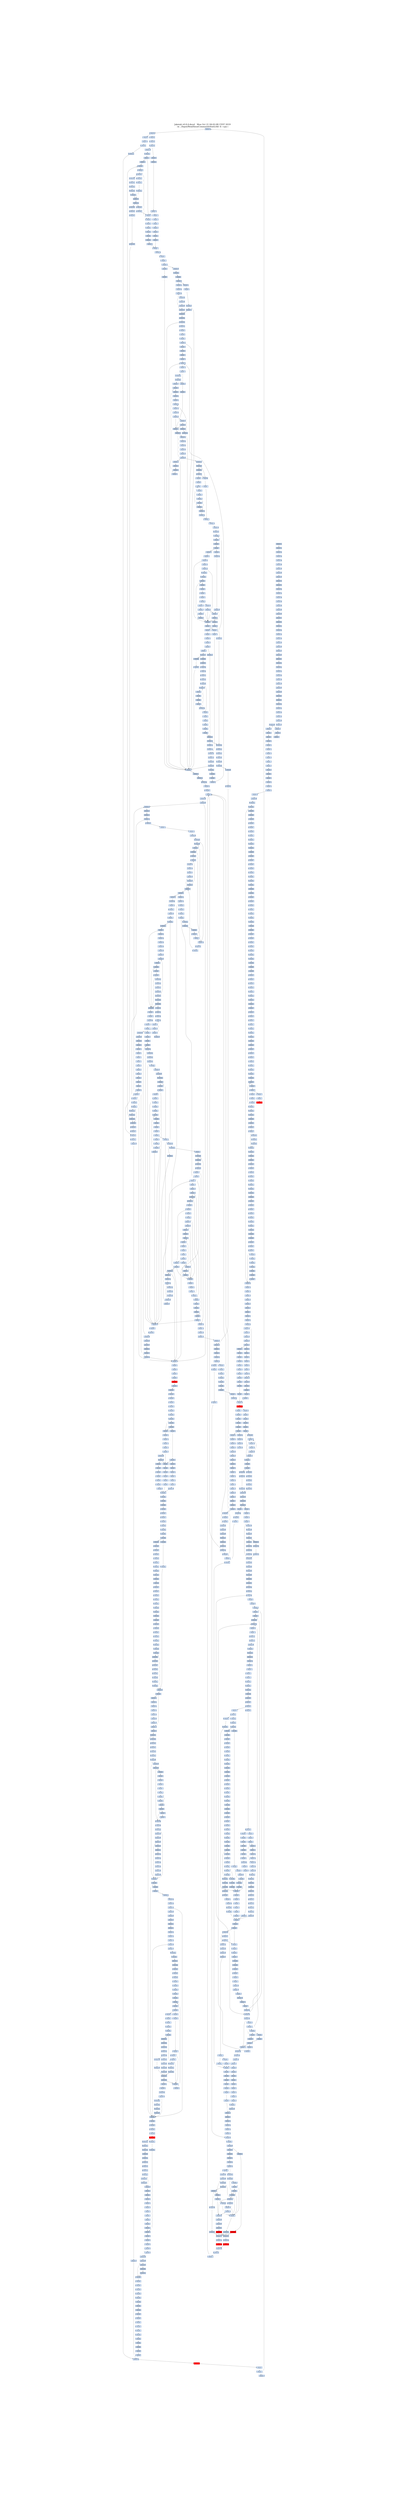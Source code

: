 digraph G {
node[shape=rectangle,style=filled,fillcolor=lightsteelblue,color=lightsteelblue]
bgcolor="transparent"
graph [label="Jakstab v0.8.4-devel   Mon Oct 21 04:02:08 CEST 2019\n-m ../Input/Real/linuxCommandsStatic/dd -b --cpa i", labelloc=t, fontsize=35, pad=30]
"0x080a47e9"[label="0x080a47e9\n"];
"0x080537e8"[label="0x080537e8\n"];
"0x080537e7"[label="0x080537e7\n"];
"0x080537e2"[label="0x080537e2\n"];
"0x080a47ef"[label="0x080a47ef\n"];
"0x080537e4"[label="0x080537e4\n"];
"0x080537f0"[label="0x080537f0\n"];
"0x080a47e7"[label="0x080a47e7\n"];
"0x080537ea"[label="0x080537ea\n"];
"0x080537e9"[label="0x080537e9\n"];
"0x080a47e5"[label="0x080a47e5\n"];
"0x080537eb"[label="0x080537eb\n"];
"0x080a47f9"[label="0x080a47f9\n"];
"0x080537f7"[label="0x080537f7\n"];
"0x080537f2"[label="0x080537f2\n"];
"0x080537f4"[label="0x080537f4\n"];
"0x080a47fe"[label="0x080a47fe\n"];
"0x080a47f3"[label="0x080a47f3\n"];
"0x080a47f4"[label="0x080a47f4\n"];
"0x08053800"[label="0x08053800\n"];
"0x080a47f1"[label="0x080a47f1\n"];
"0x080537fa"[label="0x080537fa\n"];
"0x080a47f8"[label="0x080a47f8\n"];
"0x08053807"[label="0x08053807\n"];
"0x08053802"[label="0x08053802\n"];
"0x0805380f"[label="0x0805380f\n"];
"0x0805400f"[label="0x0805400f\n"];
"0x08053809"[label="0x08053809\n"];
"0x0805380b"[label="0x0805380b\n"];
"0x08054015"[label="0x08054015\n"];
"0x08053815"[label="0x08053815\n"];
"0x08054018"[label="0x08054018\n"];
"0x08053811"[label="0x08053811\n"];
"0x08084020"[label="0x08084020\n"];
"0x08053813"[label="0x08053813\n"];
"0x0805401e"[label="0x0805401e\n"];
"0x0805381d"[label="0x0805381d\n"];
"0x08053819"[label="0x08053819\n"];
"0x0805381b"[label="0x0805381b\n"];
"0x08084029"[label="0x08084029\n"];
"0x08053825"[label="0x08053825\n"];
"0x08053827"[label="0x08053827\n"];
"0x08054021"[label="0x08054021\n"];
"0x08053821"[label="0x08053821\n"];
"0x0808402f"[label="0x0808402f\n"];
"0x08053823"[label="0x08053823\n"];
"0x08054023"[label="0x08054023\n"];
"0x08084021"[label="0x08084021\n"];
"0x08084022"[label="0x08084022\n"];
"0x08084023"[label="0x08084023\n"];
"0x0805402f"[label="0x0805402f\n"];
"0x0805382f"[label="0x0805382f\n"];
"0x08084024"[label="0x08084024\n"];
"0x08054029"[label="0x08054029\n"];
"0x08053829"[label="0x08053829\n"];
"0x0805382b"[label="0x0805382b\n"];
"0x08084039"[label="0x08084039\n"];
"0x08054035"[label="0x08054035\n"];
"0x08053835"[label="0x08053835\n"];
"0x08053837"[label="0x08053837\n"];
"0x0808403d"[label="0x0808403d\n"];
"0x08053831"[label="0x08053831\n"];
"0x08053833"[label="0x08053833\n"];
"0x08084032"[label="0x08084032\n"];
"0x0805403d"[label="0x0805403d\n"];
"0x0805383f"[label="0x0805383f\n"];
"0x08054039"[label="0x08054039\n"];
"0x08053839"[label="0x08053839\n"];
"0x0805383b"[label="0x0805383b\n"];
"0x08084049"[label="0x08084049\n"];
"0x08054048"[label="0x08054048\n"];
"0x0808404b"[label="0x0808404b\n"];
"0x08053847"[label="0x08053847\n"];
"0x0808404d"[label="0x0808404d\n"];
"0x08054041"[label="0x08054041\n"];
"0x080ad050"[label="0x080ad050\n"];
"0x08053841"[label="0x08053841\n"];
"0x08054044"[label="0x08054044\n"];
"0x08053843"[label="0x08053843\n"];
"0x0805384d"[label="0x0805384d\n"];
"0x08084043"[label="0x08084043\n"];
"0x0805384f"[label="0x0805384f\n"];
"0x08054049"[label="0x08054049\n"];
"0x08053849"[label="0x08053849\n"];
"0x08084047"[label="0x08084047\n"];
"0x0805384b"[label="0x0805384b\n"];
"0x08084059"[label="0x08084059\n"];
"0x08053855"[label="0x08053855\n"];
"0x080ad059"[label="0x080ad059\n"];
"0x08053857"[label="0x08053857\n"];
"0x080ad05f"[label="0x080ad05f\n"];
"0x08053851"[label="0x08053851\n"];
"0x0808405f"[label="0x0808405f\n"];
"0x08053853"[label="0x08053853\n"];
"0x080ad053"[label="0x080ad053\n"];
"0x0805385e"[label="0x0805385e\n"];
"0x080ad054"[label="0x080ad054\n"];
"0x08084053"[label="0x08084053\n"];
"0x080ad051"[label="0x080ad051\n"];
"0x080ad052"[label="0x080ad052\n"];
"0x0805385a"[label="0x0805385a\n"];
"0x0805385c"[label="0x0805385c\n"];
"0x08053865"[label="0x08053865\n"];
"0x080ad06c"[label="0x080ad06c\n"];
"0x0808406b"[label="0x0808406b\n"];
"0x080ad06a"[label="0x080ad06a\n"];
"0x08053862"[label="0x08053862\n"];
"0x08053861"[label="0x08053861\n"];
"0x080ad070"[label="0x080ad070\n"];
"0x08053864"[label="0x08053864\n"];
"0x08053863"[label="0x08053863\n"];
"0x080ad06e"[label="0x080ad06e\n"];
"0x08053870"[label="0x08053870\n"];
"0x080ad062"[label="0x080ad062\n"];
"0x08084065"[label="0x08084065\n"];
"0x08084067"[label="0x08084067\n"];
"0x080ad066"[label="0x080ad066\n"];
"0x080ad07b"[label="0x080ad07b\n"];
"0x08053876"[label="0x08053876\n"];
"0x08084079"[label="0x08084079\n"];
"0x080ad079"[label="0x080ad079\n"];
"0x0808407b"[label="0x0808407b\n"];
"0x080ad07f"[label="0x080ad07f\n"];
"0x08053872"[label="0x08053872\n"];
"0x08053874"[label="0x08053874\n"];
"0x080ad07d"[label="0x080ad07d\n"];
"0x0808407f"[label="0x0808407f\n"];
"0x08084071"[label="0x08084071\n"];
"0x080ad073"[label="0x080ad073\n"];
"0x0805387d"[label="0x0805387d\n"];
"0x08053880"[label="0x08053880\n"];
"0x080ad077"[label="0x080ad077\n"];
"0x08084075"[label="0x08084075\n"];
"0x0805387a"[label="0x0805387a\n"];
"0x08053879"[label="0x08053879\n"];
"0x0805387c"[label="0x0805387c\n"];
"0x0805387b"[label="0x0805387b\n"];
"0x08084089"[label="0x08084089\n"];
"0x08053886"[label="0x08053886\n"];
"0x080ad089"[label="0x080ad089\n"];
"0x08053888"[label="0x08053888\n"];
"0x0808408d"[label="0x0808408d\n"];
"0x08053882"[label="0x08053882\n"];
"0x08053884"[label="0x08053884\n"];
"0x080ad08e"[label="0x080ad08e\n"];
"0x0805388e"[label="0x0805388e\n"];
"0x0805388d"[label="0x0805388d\n"];
"0x080ad081"[label="0x080ad081\n"];
"0x08053890"[label="0x08053890\n"];
"0x0805388f"[label="0x0805388f\n"];
"0x080ad087"[label="0x080ad087\n"];
"0x08084085"[label="0x08084085\n"];
"0x0805388a"[label="0x0805388a\n"];
"0x08084087"[label="0x08084087\n"];
"0x08053898"[label="0x08053898\n"];
"0x080ad09a"[label="0x080ad09a\n"];
"0x0808409d"[label="0x0808409d\n"];
"0x08053891"[label="0x08053891\n"];
"0x080ad0a0"[label="0x080ad0a0\n"];
"0x080ad09d"[label="0x080ad09d\n"];
"0x0805389e"[label="0x0805389e\n"];
"0x080ad094"[label="0x080ad094\n"];
"0x08084093"[label="0x08084093\n"];
"0x080538a0"[label="0x080538a0\n"];
"0x080ad091"[label="0x080ad091\n"];
"0x0805389a"[label="0x0805389a\n"];
"0x0805389c"[label="0x0805389c\n"];
"0x08084097"[label="0x08084097\n"];
"0x080ad096"[label="0x080ad096\n"];
"0x080ad0ac"[label="0x080ad0ac\n"];
"0x080538a7"[label="0x080538a7\n"];
"0x080840ac"[label="0x080840ac\n"];
"0x080ad0aa"[label="0x080ad0aa\n"];
"0x080538a2"[label="0x080538a2\n"];
"0x080ad0ae"[label="0x080ad0ae\n"];
"0x080840b0"[label="0x080840b0\n"];
"0x080840a1"[label="0x080840a1\n"];
"0x080538b0"[label="0x080538b0\n"];
"0x080ad0a2"[label="0x080ad0a2\n"];
"0x080ad0a8"[label="0x080ad0a8\n"];
"0x080ad0a6"[label="0x080ad0a6\n"];
"0x080840a8"[label="0x080840a8\n"];
"0x080ad0bb"[label="0x080ad0bb\n"];
"0x080ad0bc"[label="0x080ad0bc\n"];
"0x080ad0b9"[label="0x080ad0b9\n"];
"0x080840bb"[label="0x080840bb\n"];
"0x080ad0bf"[label="0x080ad0bf\n"];
"0x080538b2"[label="0x080538b2\n"];
"0x080ad0c0"[label="0x080ad0c0\n"];
"0x080ad0bd"[label="0x080ad0bd\n"];
"0x080538b4"[label="0x080538b4\n"];
"0x080ad0be"[label="0x080ad0be\n"];
"0x080ad0b4"[label="0x080ad0b4\n"];
"0x080ad0b2"[label="0x080ad0b2\n"];
"0x080ad0b7"[label="0x080ad0b7\n"];
"0x080840b6"[label="0x080840b6\n"];
"0x080840cb"[label="0x080840cb\n"];
"0x080ad0ca"[label="0x080ad0ca\n"];
"0x080ad0cf"[label="0x080ad0cf\n"];
"0x080840cf"[label="0x080840cf\n"];
"0x080840c1"[label="0x080840c1\n"];
"0x080ad0c2"[label="0x080ad0c2\n"];
"0x080840c5"[label="0x080840c5\n"];
"0x080840c7"[label="0x080840c7\n"];
"0x080ad0dc"[label="0x080ad0dc\n"];
"0x080840db"[label="0x080840db\n"];
"0x080ad0da"[label="0x080ad0da\n"];
"0x080ad0e0"[label="0x080ad0e0\n"];
"0x080540d4"[label="0x080540d4\n"];
"0x080840d1"[label="0x080840d1\n"];
"0x080540dd"[label="0x080540dd\n"];
"0x080540da"[label="0x080540da\n"];
"0x080ad0d8"[label="0x080ad0d8\n"];
"0x080ad0d5"[label="0x080ad0d5\n"];
"0x080540dc"[label="0x080540dc\n"];
"0x080840d7"[label="0x080840d7\n"];
"0x080840e9"[label="0x080840e9\n"];
"0x080ad0ec"[label="0x080ad0ec\n"];
"0x080540e8"[label="0x080540e8\n"];
"0x080840eb"[label="0x080840eb\n"];
"0x080ad0ea"[label="0x080ad0ea\n"];
"0x080840ed"[label="0x080840ed\n"];
"0x080ad0f0"[label="0x080ad0f0\n"];
"0x080540e3"[label="0x080540e3\n"];
"0x080840e1"[label="0x080840e1\n"];
"0x080ad0e4"[label="0x080ad0e4\n"];
"0x080540f0"[label="0x080540f0\n"];
"0x080540ef"[label="0x080540ef\n"];
"0x080ad0e7"[label="0x080ad0e7\n"];
"0x080840e5"[label="0x080840e5\n"];
"0x080540e9"[label="0x080540e9\n"];
"0x080ad0f9"[label="0x080ad0f9\n"];
"0x080840fb"[label="0x080840fb\n"];
"0x080ad100"[label="0x080ad100\n"];
"0x08084100"[label="0x08084100\n"];
"0x080840f3"[label="0x080840f3\n"];
"0x080840f7"[label="0x080840f7\n"];
"0x080ad0f6"[label="0x080ad0f6\n"];
"0x08084109"[label="0x08084109\n"];
"0x080ad10c"[label="0x080ad10c\n"];
"0x080ad109"[label="0x080ad109\n"];
"0x0808410d"[label="0x0808410d\n"];
"0x080ad10d"[label="0x080ad10d\n"];
"0x080ad103"[label="0x080ad103\n"];
"0x08084104"[label="0x08084104\n"];
"0x080ad107"[label="0x080ad107\n"];
"0x080ad119"[label="0x080ad119\n"];
"0x0808411d"[label="0x0808411d\n"];
"0x080ad11d"[label="0x080ad11d\n"];
"0x080ad113"[label="0x080ad113\n"];
"0x08084113"[label="0x08084113\n"];
"0x080ad111"[label="0x080ad111\n"];
"0x080ad117"[label="0x080ad117\n"];
"0x08084118"[label="0x08084118\n"];
"0x080ad12b"[label="0x080ad12b\n"];
"0x08084129"[label="0x08084129\n"];
"0x080ad12f"[label="0x080ad12f\n"];
"0x0808412d"[label="0x0808412d\n"];
"0x080ad12d"[label="0x080ad12d\n"];
"0x080ad123"[label="0x080ad123\n"];
"0x08084122"[label="0x08084122\n"];
"0x080ad121"[label="0x080ad121\n"];
"0x080ad122"[label="0x080ad122\n"];
"0x080ad128"[label="0x080ad128\n"];
"0x08084127"[label="0x08084127\n"];
"0x080ad13a"[label="0x080ad13a\n"];
"0x0808413c"[label="0x0808413c\n"];
"0x080ad13f"[label="0x080ad13f\n"];
"0x08084132"[label="0x08084132\n"];
"0x080ad131"[label="0x080ad131\n"];
"0x08084137"[label="0x08084137\n"];
"0x080ad135"[label="0x080ad135\n"];
"0x312d302e"[label="0x312d302e\n"];
"0x0808414b"[label="0x0808414b\n"];
"0x080ad150"[label="0x080ad150\n"];
"0x08084150"[label="0x08084150\n"];
"0x08084141"[label="0x08084141\n"];
"0x080ad141"[label="0x080ad141\n"];
"0x080ad147"[label="0x080ad147\n"];
"0x08084145"[label="0x08084145\n"];
"0x08084159"[label="0x08084159\n"];
"0x080ad15b"[label="0x080ad15b\n"];
"0x0808415b"[label="0x0808415b\n"];
"0x080ad160"[label="0x080ad160\n"];
"0x080ad15d"[label="0x080ad15d\n"];
"0x0808415f"[label="0x0808415f\n"];
"0x080ad154"[label="0x080ad154\n"];
"0x080ad152"[label="0x080ad152\n"];
"0x08084155"[label="0x08084155\n"];
"0x080ad158"[label="0x080ad158\n"];
"0x08084169"[label="0x08084169\n"];
"0x080ad16c"[label="0x080ad16c\n"];
"0x080ad16a"[label="0x080ad16a\n"];
"0x080ad170"[label="0x080ad170\n"];
"0x08084170"[label="0x08084170\n"];
"0x080ad16e"[label="0x080ad16e\n"];
"0x080ad163"[label="0x080ad163\n"];
"0x08084161"[label="0x08084161\n"];
"0x080ad167"[label="0x080ad167\n"];
"0x08084165"[label="0x08084165\n"];
"0x08084167"[label="0x08084167\n"];
"0x080ad165"[label="0x080ad165\n"];
"0x080ad17b"[label="0x080ad17b\n"];
"0x080ad17f"[label="0x080ad17f\n"];
"0x0808417f"[label="0x0808417f\n"];
"0x080ad174"[label="0x080ad174\n"];
"0x08084173"[label="0x08084173\n"];
"0x08084176"[label="0x08084176\n"];
"0x080ad178"[label="0x080ad178\n"];
"0x08084178"[label="0x08084178\n"];
"0x080ad18c"[label="0x080ad18c\n"];
"0x08083990"[label="0x08083990\n"];
"0x080ad18e"[label="0x080ad18e\n"];
"0x08084181"[label="0x08084181\n",fillcolor="red"];
"0x080ad181"[label="0x080ad181\n"];
"0x080ad187"[label="0x080ad187\n"];
"0x080ad199"[label="0x080ad199\n"];
"0x0808399b"[label="0x0808399b\n"];
"0x0808399c"[label="0x0808399c\n"];
"0x0808399e"[label="0x0808399e\n"];
"0x080ad1a0"[label="0x080ad1a0\n"];
"0x080ad194"[label="0x080ad194\n"];
"0x080ad191"[label="0x080ad191\n"];
"0x08083993"[label="0x08083993\n"];
"0x0805419f"[label="0x0805419f\n"];
"0x08083996"[label="0x08083996\n"];
"0x080ad196"[label="0x080ad196\n"];
"0x08083998"[label="0x08083998\n"];
"0x0805419b"[label="0x0805419b\n"];
"0x080ad1ab"[label="0x080ad1ab\n"];
"0x080839aa"[label="0x080839aa\n"];
"0x080841ab"[label="0x080841ab\n"];
"0x080541a7"[label="0x080541a7\n"];
"0x080839ad"[label="0x080839ad\n"];
"0x080841ae"[label="0x080841ae\n"];
"0x080ad1b0"[label="0x080ad1b0\n"];
"0x080839af"[label="0x080839af\n"];
"0x080541a3"[label="0x080541a3\n"];
"0x080841b0"[label="0x080841b0\n"];
"0x080541ae"[label="0x080541ae\n"];
"0x080ad1a3"[label="0x080ad1a3\n"];
"0x080839a1"[label="0x080839a1\n"];
"0x080839a3"[label="0x080839a3\n"];
"0x080541af"[label="0x080541af\n"];
"0x080541aa"[label="0x080541aa\n"];
"0x080839a5"[label="0x080839a5\n"];
"0x080ad1a8"[label="0x080ad1a8\n"];
"0x080ad1a6"[label="0x080ad1a6\n"];
"0x080839a8"[label="0x080839a8\n"];
"0x080839bb"[label="0x080839bb\n"];
"0x080541b7"[label="0x080541b7\n"];
"0x080839bd"[label="0x080839bd\n"];
"0x080841bd"[label="0x080841bd\n"];
"0x080ad1c0"[label="0x080ad1c0\n"];
"0x080541b4"[label="0x080541b4\n"];
"0x080839bf"[label="0x080839bf\n"];
"0x080839b1"[label="0x080839b1\n"];
"0x080ad1b3"[label="0x080ad1b3\n"];
"0x0804e1bd"[label="0x0804e1bd\n"];
"0x080839b2"[label="0x080839b2\n"];
"0x080841b2"[label="0x080841b2\n"];
"0x0804e1c0"[label="0x0804e1c0\n"];
"0x080541bf"[label="0x080541bf\n"];
"0x080841b4"[label="0x080841b4\n"];
"0x080541ba"[label="0x080541ba\n"];
"0x080ad1b8"[label="0x080ad1b8\n"];
"0x080839b8"[label="0x080839b8\n"];
"0x080841b8"[label="0x080841b8\n"];
"0x080839c9"[label="0x080839c9\n"];
"0x0804e1c5"[label="0x0804e1c5\n"];
"0x080541c5"[label="0x080541c5\n"];
"0x080839cb"[label="0x080839cb\n"];
"0x080841cb"[label="0x080841cb\n"];
"0x0804e1c8"[label="0x0804e1c8\n"];
"0x0804e1c1"[label="0x0804e1c1\n"];
"0x080839ce"[label="0x080839ce\n"];
"0x080541c1"[label="0x080541c1\n"];
"0x080839d0"[label="0x080839d0\n"];
"0x0804e1c4"[label="0x0804e1c4\n"];
"0x080ad1ce"[label="0x080ad1ce\n"];
"0x080841d0"[label="0x080841d0\n"];
"0x080541ce"[label="0x080541ce\n"];
"0x080841c1"[label="0x080841c1\n"];
"0x080ad1c4"[label="0x080ad1c4\n"];
"0x080839c2"[label="0x080839c2\n"];
"0x080841c3"[label="0x080841c3\n"];
"0x080839c4"[label="0x080839c4\n"];
"0x0804e1c9"[label="0x0804e1c9\n"];
"0x080841c5"[label="0x080841c5\n"];
"0x080839c7"[label="0x080839c7\n"];
"0x080541cb"[label="0x080541cb\n"];
"0x0804e1cc"[label="0x0804e1cc\n"];
"0x080ad1c6"[label="0x080ad1c6\n"];
"0x080541d6"[label="0x080541d6\n"];
"0x080ad1db"[label="0x080ad1db\n"];
"0x080839da"[label="0x080839da\n"];
"0x080839db"[label="0x080839db\n",fillcolor="red"];
"0x080ad1d9"[label="0x080ad1d9\n"];
"0x080841dc"[label="0x080841dc\n"];
"0x080541d1"[label="0x080541d1\n"];
"0x080839e0"[label="0x080839e0\n"];
"0x080ad1de"[label="0x080ad1de\n"];
"0x080541d3"[label="0x080541d3\n"];
"0x080ad1d3"[label="0x080ad1d3\n"];
"0x080541dd"[label="0x080541dd\n"];
"0x080839d3"[label="0x080839d3\n"];
"0x080539e0"[label="0x080539e0\n"];
"0x080541d9"[label="0x080541d9\n"];
"0x080839d6"[label="0x080839d6\n"];
"0x080541e6"[label="0x080541e6\n"];
"0x080ad1eb"[label="0x080ad1eb\n"];
"0x080839ea"[label="0x080839ea\n"];
"0x080ad1e9"[label="0x080ad1e9\n"];
"0x080541e8"[label="0x080541e8\n"];
"0x080ad1ea"[label="0x080ad1ea\n"];
"0x080841ed"[label="0x080841ed\n"];
"0x080839ed"[label="0x080839ed\n"];
"0x080539e2"[label="0x080539e2\n"];
"0x080ad1f0"[label="0x080ad1f0\n"];
"0x080539e1"[label="0x080539e1\n"];
"0x080839ef"[label="0x080839ef\n"];
"0x080539e4"[label="0x080539e4\n"];
"0x080541e3"[label="0x080541e3\n"];
"0x080839f0"[label="0x080839f0\n"];
"0x080539e3"[label="0x080539e3\n"];
"0x080ad1e3"[label="0x080ad1e3\n"];
"0x080841e1"[label="0x080841e1\n"];
"0x080541ed"[label="0x080541ed\n"];
"0x080ad1e1"[label="0x080ad1e1\n"];
"0x080839e3"[label="0x080839e3\n",fillcolor="red"];
"0x080539ef"[label="0x080539ef\n"];
"0x080539e9"[label="0x080539e9\n"];
"0x080ad1e8"[label="0x080ad1e8\n"];
"0x080ad1e5"[label="0x080ad1e5\n"];
"0x080839e8"[label="0x080839e8\n"];
"0x080ad1e6"[label="0x080ad1e6\n"];
"0x080539f5"[label="0x080539f5\n"];
"0x080ad1fc"[label="0x080ad1fc\n"];
"0x080539f7"[label="0x080539f7\n"];
"0x080541f7"[label="0x080541f7\n"];
"0x080ad1fa"[label="0x080ad1fa\n"];
"0x080ad200"[label="0x080ad200\n"];
"0x080841fe"[label="0x080841fe\n"];
"0x08083a00"[label="0x08083a00\n"];
"0x080541f3"[label="0x080541f3\n"];
"0x080ad1f4"[label="0x080ad1f4\n"];
"0x080541fd"[label="0x080541fd\n"];
"0x080841f2"[label="0x080841f2\n"];
"0x08053a00"[label="0x08053a00\n"];
"0x080539fa"[label="0x080539fa\n"];
"0x080541fa"[label="0x080541fa\n"];
"0x080ad1f7"[label="0x080ad1f7\n"];
"0x080ad20b"[label="0x080ad20b\n"];
"0x08053a06"[label="0x08053a06\n"];
"0x08083a0a"[label="0x08083a0a\n"];
"0x08053a08"[label="0x08053a08\n"];
"0x08083a0c"[label="0x08083a0c\n"];
"0x08054202"[label="0x08054202\n"];
"0x080ad210"[label="0x080ad210\n"];
"0x0808420f"[label="0x0808420f\n"];
"0x08083a10"[label="0x08083a10\n"];
"0x08083a01"[label="0x08083a01\n"];
"0x08084203"[label="0x08084203\n"];
"0x08083a03"[label="0x08083a03\n"];
"0x08053a0f"[label="0x08053a0f\n"];
"0x08053a0a"[label="0x08053a0a\n"];
"0x080ad208"[label="0x080ad208\n"];
"0x08083a06"[label="0x08083a06\n"];
"0x08053a16"[label="0x08053a16\n"];
"0x08083a1a"[label="0x08083a1a\n"];
"0x08083a1b"[label="0x08083a1b\n",fillcolor="red"];
"0x08053a11"[label="0x08053a11\n"];
"0x080ad21d"[label="0x080ad21d\n"];
"0x08053a14"[label="0x08053a14\n"];
"0x08083a20"[label="0x08083a20\n"];
"0x08083a12"[label="0x08083a12\n"];
"0x08084214"[label="0x08084214\n"];
"0x08053a1f"[label="0x08053a1f\n"];
"0x08053a19"[label="0x08053a19\n"];
"0x080ad218"[label="0x080ad218\n"];
"0x08083a17"[label="0x08083a17\n"];
"0x08053a1c"[label="0x08053a1c\n"];
"0x08084229"[label="0x08084229\n"];
"0x08053a25"[label="0x08053a25\n"];
"0x08083a2b"[label="0x08083a2b\n"];
"0x08053a28"[label="0x08053a28\n"];
"0x08053a22"[label="0x08053a22\n"];
"0x08083a2f"[label="0x08083a2f\n"];
"0x08083a23"[label="0x08083a23\n"];
"0x08084224"[label="0x08084224\n"];
"0x08053a2f"[label="0x08053a2f\n"];
"0x08083a25"[label="0x08083a25\n"];
"0x08053a2a"[label="0x08053a2a\n"];
"0x08083a26"[label="0x08083a26\n"];
"0x08053a2c"[label="0x08053a2c\n"];
"0x08084239"[label="0x08084239\n"];
"0x08053a36"[label="0x08053a36\n"];
"0x08083a3a"[label="0x08083a3a\n"];
"0x08083a3c"[label="0x08083a3c\n"];
"0x08053a32"[label="0x08053a32\n"];
"0x0808423e"[label="0x0808423e\n"];
"0x08053a34"[label="0x08053a34\n"];
"0x08083a33"[label="0x08083a33\n"];
"0x08053a3f"[label="0x08053a3f\n"];
"0x08083a36"[label="0x08083a36\n"];
"0x08053a39"[label="0x08053a39\n"];
"0x08053a48"[label="0x08053a48\n"];
"0x0808424c"[label="0x0808424c\n"];
"0x08053a41"[label="0x08053a41\n"];
"0x08083a41"[label="0x08083a41\n"];
"0x08053a4d"[label="0x08053a4d\n"];
"0x08083a44"[label="0x08083a44\n"];
"0x08053a4f"[label="0x08053a4f\n"];
"0x08083a45"[label="0x08083a45\n",fillcolor="red"];
"0x08053a4a"[label="0x08053a4a\n"];
"0x08053a58"[label="0x08053a58\n"];
"0x08053a52"[label="0x08053a52\n"];
"0x0808425d"[label="0x0808425d\n"];
"0x08053a5e"[label="0x08053a5e\n"];
"0x08084251"[label="0x08084251\n"];
"0x08053a5c"[label="0x08053a5c\n"];
"0x08053a65"[label="0x08053a65\n"];
"0x08053a67"[label="0x08053a67\n"];
"0x0808426e"[label="0x0808426e\n"];
"0x08053a63"[label="0x08053a63\n"];
"0x08083a70"[label="0x08083a70\n"];
"0x08053a6d"[label="0x08053a6d\n"];
"0x08084262"[label="0x08084262\n"];
"0x08053a70"[label="0x08053a70\n"];
"0x08053a6a"[label="0x08053a6a\n"];
"0x08053a76"[label="0x08053a76\n"];
"0x08083a7d"[label="0x08083a7d\n"];
"0x08083a7e"[label="0x08083a7e\n"];
"0x0808427f"[label="0x0808427f\n"];
"0x08083a7f"[label="0x08083a7f\n"];
"0x08053a73"[label="0x08053a73\n"];
"0x08083a71"[label="0x08083a71\n"];
"0x08083a72"[label="0x08083a72\n"];
"0x08084273"[label="0x08084273\n"];
"0x08083a77"[label="0x08083a77\n"];
"0x08053a7c"[label="0x08053a7c\n"];
"0x08053a87"[label="0x08053a87\n"];
"0x08083a8c"[label="0x08083a8c\n"];
"0x08053a82"[label="0x08053a82\n"];
"0x08083a8e"[label="0x08083a8e\n"];
"0x08053a84"[label="0x08053a84\n"];
"0x08084290"[label="0x08084290\n"];
"0x08083a82"[label="0x08083a82\n"];
"0x08084284"[label="0x08084284\n"];
"0x08053a8f"[label="0x08053a8f\n"];
"0x08053a89"[label="0x08053a89\n"];
"0x08053a8c"[label="0x08053a8c\n"];
"0x08083a88"[label="0x08083a88\n"];
"0x08053a95"[label="0x08053a95\n"];
"0x08083a9b"[label="0x08083a9b\n"];
"0x08083a92"[label="0x08083a92\n"];
"0x08053a9f"[label="0x08053a9f\n"];
"0x08083a94"[label="0x08083a94\n"];
"0x08084295"[label="0x08084295\n"];
"0x08083a96"[label="0x08083a96\n"];
"0x08053a99"[label="0x08053a99\n"];
"0x08053aa6"[label="0x08053aa6\n"];
"0x08083aaa"[label="0x08083aaa\n"];
"0x080842aa"[label="0x080842aa\n"];
"0x08053aa8"[label="0x08053aa8\n"];
"0x080842ac"[label="0x080842ac\n"];
"0x080842ae"[label="0x080842ae\n"];
"0x08053aa4"[label="0x08053aa4\n"];
"0x08083ab0"[label="0x08083ab0\n"];
"0x080842a1"[label="0x080842a1\n"];
"0x08083aa1"[label="0x08083aa1\n"];
"0x08083aa3"[label="0x08083aa3\n"];
"0x080842a4"[label="0x080842a4\n"];
"0x08083aa5"[label="0x08083aa5\n"];
"0x08053aaa"[label="0x08053aaa\n"];
"0x080842a6"[label="0x080842a6\n"];
"0x08053aac"[label="0x08053aac\n"];
"0x08053ab5"[label="0x08053ab5\n"];
"0x08083abc"[label="0x08083abc\n"];
"0x08053ab7"[label="0x08053ab7\n"];
"0x080842bd"[label="0x080842bd\n"];
"0x08053ab2"[label="0x08053ab2\n"];
"0x080842c0"[label="0x080842c0\n"];
"0x08083ac0"[label="0x08083ac0\n"];
"0x080842b1"[label="0x080842b1\n"];
"0x080842b3"[label="0x080842b3\n"];
"0x08053abf"[label="0x08053abf\n"];
"0x08083ab4"[label="0x08083ab4\n"];
"0x08083ab6"[label="0x08083ab6\n"];
"0x080842b7"[label="0x080842b7\n"];
"0x08053abc"[label="0x08053abc\n"];
"0x08053ac5"[label="0x08053ac5\n"];
"0x08083aca"[label="0x08083aca\n"];
"0x08053ac7"[label="0x08053ac7\n"];
"0x08053ac2"[label="0x08053ac2\n"];
"0x08083ace"[label="0x08083ace\n"];
"0x080842c1"[label="0x080842c1\n"];
"0x080842c2"[label="0x080842c2\n"];
"0x08083ac2"[label="0x08083ac2\n"];
"0x080842c3"[label="0x080842c3\n"];
"0x080842c4"[label="0x080842c4\n"];
"0x08083ac4"[label="0x08083ac4\n"];
"0x08053acf"[label="0x08053acf\n"];
"0x08053ac9"[label="0x08053ac9\n"];
"0x08053ad8"[label="0x08053ad8\n"];
"0x08083ade"[label="0x08083ade\n"];
"0x08053ad3"[label="0x08053ad3\n"];
"0x08083ae0"[label="0x08083ae0\n"];
"0x08083ad2"[label="0x08083ad2\n"];
"0x08083ad5"[label="0x08083ad5\n"];
"0x08053adc"[label="0x08053adc\n"];
"0x08083ad8"[label="0x08083ad8\n"];
"0x08053ae4"[label="0x08053ae4\n"];
"0x08083af0"[label="0x08083af0\n"];
"0x08083ae6"[label="0x08083ae6\n"];
"0x08053aec"[label="0x08053aec\n"];
"0x08083ae8"[label="0x08083ae8\n"];
"0x08083afd"[label="0x08083afd\n"];
"0x08053af1"[label="0x08053af1\n"];
"0x080a4300"[label="0x080a4300\n"];
"0x08083aff"[label="0x08083aff\n"];
"0x08083af3"[label="0x08083af3\n"];
"0x08083af5"[label="0x08083af5\n"];
"0x08053af9"[label="0x08053af9\n"];
"0x08083af8"[label="0x08083af8\n"];
"0x08083b0b"[label="0x08083b0b\n"];
"0x08083b0e"[label="0x08083b0e\n"];
"0x08053b04"[label="0x08053b04\n"];
"0x08083b10"[label="0x08083b10\n"];
"0x08083b01"[label="0x08083b01\n"];
"0x08083b03"[label="0x08083b03\n"];
"0x08083b05"[label="0x08083b05\n"];
"0x080a4305"[label="0x080a4305\n"];
"0x08053b0b"[label="0x08053b0b\n"];
"0x08053b16"[label="0x08053b16\n"];
"0x08083b1a"[label="0x08083b1a\n"];
"0x08083b1e"[label="0x08083b1e\n"];
"0x08053b20"[label="0x08053b20\n"];
"0x08083b14"[label="0x08083b14\n"];
"0x08053b19"[label="0x08053b19\n"];
"0x08053b1b"[label="0x08053b1b\n"];
"0x08083b18"[label="0x08083b18\n"];
"0x08083b29"[label="0x08083b29\n"];
"0x08053b25"[label="0x08053b25\n"];
"0x08053b27"[label="0x08053b27\n"];
"0x08083b2d"[label="0x08083b2d\n"];
"0x08083b30"[label="0x08083b30\n"];
"0x08083b24"[label="0x08083b24\n"];
"0x08053b2f"[label="0x08053b2f\n"];
"0x08053b29"[label="0x08053b29\n"];
"0x08083b27"[label="0x08083b27\n"];
"0x08053b2c"[label="0x08053b2c\n"];
"0x08083b3b"[label="0x08083b3b\n"];
"0x08053b38"[label="0x08053b38\n"];
"0x08083b3c"[label="0x08083b3c\n"];
"0x08053b31"[label="0x08053b31\n"];
"0x08053b34"[label="0x08053b34\n"];
"0x08083b40"[label="0x08083b40\n"];
"0x08053b3f"[label="0x08053b3f\n"];
"0x08083b36"[label="0x08083b36\n"];
"0x08053b3c"[label="0x08053b3c\n"];
"0x08083b49"[label="0x08083b49\n"];
"0x08053b45"[label="0x08053b45\n"];
"0x08083b4b"[label="0x08083b4b\n"];
"0x08053b48"[label="0x08053b48\n"];
"0x08083b4e"[label="0x08083b4e\n"];
"0x08053b4e"[label="0x08053b4e\n"];
"0x08083b43"[label="0x08083b43\n"];
"0x08083b45"[label="0x08083b45\n"];
"0x08083b47"[label="0x08083b47\n"];
"0x08053b4b"[label="0x08053b4b\n"];
"0x08053b56"[label="0x08053b56\n"];
"0x08054355"[label="0x08054355\n"];
"0x08083b5b"[label="0x08083b5b\n"];
"0x08054352"[label="0x08054352\n"];
"0x08053b51"[label="0x08053b51\n"];
"0x08053b54"[label="0x08053b54\n"];
"0x08083b51"[label="0x08083b51\n"];
"0x08083b54"[label="0x08083b54\n"];
"0x08083b56"[label="0x08083b56\n"];
"0x08053b59"[label="0x08053b59\n"];
"0x08053b5c"[label="0x08053b5c\n"];
"0x08083b58"[label="0x08083b58\n"];
"0x08053b66"[label="0x08053b66\n"];
"0x08083b6b"[label="0x08083b6b\n"];
"0x08083b6d"[label="0x08083b6d\n"];
"0x08053b61"[label="0x08053b61\n"];
"0x08053b64"[label="0x08053b64\n"];
"0x08083b61"[label="0x08083b61\n"];
"0x08053b70"[label="0x08053b70\n"];
"0x08083b65"[label="0x08083b65\n"];
"0x08053b69"[label="0x08053b69\n"];
"0x08083b67"[label="0x08083b67\n"];
"0x08053b75"[label="0x08053b75\n"];
"0x08051b75"[label="0x08051b75\n"];
"0x08083b7b"[label="0x08083b7b\n"];
"0x08051b78"[label="0x08051b78\n",fillcolor="red"];
"0x08083b7c"[label="0x08083b7c\n"];
"0x08053b72"[label="0x08053b72\n"];
"0x08083b80"[label="0x08083b80\n"];
"0x08083b71"[label="0x08083b71\n"];
"0x08053b7d"[label="0x08053b7d\n"];
"0x08053b80"[label="0x08053b80\n"];
"0x08083b75"[label="0x08083b75\n"];
"0x08053b79"[label="0x08053b79\n"];
"0x08083b8a"[label="0x08083b8a\n"];
"0x08083b8c"[label="0x08083b8c\n"];
"0x08053b82"[label="0x08053b82\n"];
"0x08083b90"[label="0x08083b90\n"];
"0x08083b83"[label="0x08083b83\n"];
"0x08053b90"[label="0x08053b90\n"];
"0x08083b85"[label="0x08083b85\n"];
"0x08053b89"[label="0x08053b89\n"];
"0x08083b88"[label="0x08083b88\n"];
"0x08053b96"[label="0x08053b96\n"];
"0x08083b99"[label="0x08083b99\n"];
"0x08083b9b"[label="0x08083b9b\n"];
"0x08083b9d"[label="0x08083b9d\n"];
"0x08053b94"[label="0x08053b94\n"];
"0x08083b9f"[label="0x08083b9f\n"];
"0x08053b9d"[label="0x08053b9d\n"];
"0x08053ba0"[label="0x08053ba0\n"];
"0x08083b94"[label="0x08083b94\n"];
"0x08083b97"[label="0x08083b97\n"];
"0x08053ba6"[label="0x08053ba6\n"];
"0x08083bb0"[label="0x08083bb0\n"];
"0x08053ba3"[label="0x08053ba3\n"];
"0x08053bae"[label="0x08053bae\n"];
"0x08083ba1"[label="0x08083ba1\n"];
"0x08053bad"[label="0x08053bad\n"];
"0x08053bb0"[label="0x08053bb0\n",fillcolor="red"];
"0x08083ba3"[label="0x08083ba3\n"];
"0x08053baf"[label="0x08053baf\n"];
"0x08083ba5"[label="0x08083ba5\n"];
"0x08053bac"[label="0x08053bac\n"];
"0x08083ba7"[label="0x08083ba7\n"];
"0x08083bbb"[label="0x08083bbb\n"];
"0x08053bb7"[label="0x08053bb7\n"];
"0x08083bbe"[label="0x08083bbe\n"];
"0x08053bb1"[label="0x08053bb1\n"];
"0x08053bb4"[label="0x08053bb4\n"];
"0x08083bb2"[label="0x08083bb2\n"];
"0x08083bb4"[label="0x08083bb4\n"];
"0x08053bbf"[label="0x08053bbf\n"];
"0x08053bba"[label="0x08053bba\n"];
"0x08083bb6"[label="0x08083bb6\n"];
"0x08053bbc"[label="0x08053bbc\n"];
"0x08083bb8"[label="0x08083bb8\n"];
"0x08083bca"[label="0x08083bca\n"];
"0x08053bc8"[label="0x08053bc8\n"];
"0x08083bcc"[label="0x08083bcc\n"];
"0x08053bc1"[label="0x08053bc1\n"];
"0x08083bd0"[label="0x08083bd0\n"];
"0x08053bc3"[label="0x08053bc3\n"];
"0x08053bce"[label="0x08053bce\n"];
"0x08083bc1"[label="0x08083bc1\n"];
"0x08083bc4"[label="0x08083bc4\n"];
"0x08083bc6"[label="0x08083bc6\n"];
"0x08083bc8"[label="0x08083bc8\n"];
"0x08083bd9"[label="0x08083bd9\n"];
"0x08083bdb"[label="0x08083bdb\n"];
"0x08083bdf"[label="0x08083bdf\n"];
"0x08053bd3"[label="0x08053bd3\n"];
"0x08053bde"[label="0x08053bde\n"];
"0x08053be0"[label="0x08053be0\n"];
"0x08083bd3"[label="0x08083bd3\n"];
"0x08083bd6"[label="0x08083bd6\n"];
"0x08053bd9"[label="0x08053bd9\n"];
"0x08053bdb"[label="0x08053bdb\n"];
"0x08083be9"[label="0x08083be9\n"];
"0x08053be7"[label="0x08053be7\n"];
"0x08083bef"[label="0x08083bef\n"];
"0x080813f0"[label="0x080813f0\n"];
"0x08053be3"[label="0x08053be3\n"];
"0x08083be3"[label="0x08083be3\n"];
"0x08053bea"[label="0x08053bea\n"];
"0x08083be7"[label="0x08083be7\n"];
"0x08053bec"[label="0x08053bec\n"];
"0x080813f9"[label="0x080813f9\n"];
"0x08053bf5"[label="0x08053bf5\n"];
"0x08053bf8"[label="0x08053bf8\n"];
"0x08053bf2"[label="0x08053bf2\n"];
"0x080813ff"[label="0x080813ff\n"];
"0x08083c00"[label="0x08083c00\n"];
"0x080813f1"[label="0x080813f1\n"];
"0x080813f2"[label="0x080813f2\n"];
"0x08083bf2"[label="0x08083bf2\n"];
"0x080813f3"[label="0x080813f3\n"];
"0x08083bf3"[label="0x08083bf3\n"];
"0x08083bf4"[label="0x08083bf4\n"];
"0x080813f4"[label="0x080813f4\n"];
"0x08053bff"[label="0x08053bff\n"];
"0x08083bf5"[label="0x08083bf5\n"];
"0x08053bfa"[label="0x08053bfa\n"];
"0x08083bf6"[label="0x08083bf6\n",fillcolor="red"];
"0x08083c0b"[label="0x08083c0b\n"];
"0x0808140c"[label="0x0808140c\n"];
"0x08083c0d"[label="0x08083c0d\n"];
"0x0808140f"[label="0x0808140f\n"];
"0x08083c0f"[label="0x08083c0f\n"];
"0x08053c04"[label="0x08053c04\n"];
"0x08085c10"[label="0x08085c10\n"];
"0x08053c0d"[label="0x08053c0d\n"];
"0x08081402"[label="0x08081402\n"];
"0x08083c04"[label="0x08083c04\n"];
"0x08053c0a"[label="0x08053c0a\n"];
"0x08083c06"[label="0x08083c06\n"];
"0x08083c08"[label="0x08083c08\n"];
"0x08081408"[label="0x08081408\n"];
"0x08081419"[label="0x08081419\n"];
"0x0808141b"[label="0x0808141b\n"];
"0x08083c1b"[label="0x08083c1b\n"];
"0x0808141d"[label="0x0808141d\n"];
"0x08083c1f"[label="0x08083c1f\n"];
"0x08053c13"[label="0x08053c13\n"];
"0x08081420"[label="0x08081420\n"];
"0x08081411"[label="0x08081411\n"];
"0x08053c1e"[label="0x08053c1e\n"];
"0x08083c12"[label="0x08083c12\n"];
"0x08081413"[label="0x08081413\n"];
"0x08083c14"[label="0x08083c14\n"];
"0x08053c19"[label="0x08053c19\n"];
"0x08083c17"[label="0x08083c17\n"];
"0x08053c1c"[label="0x08053c1c\n"];
"0x0808142a"[label="0x0808142a\n"];
"0x08083c2b"[label="0x08083c2b\n"];
"0x0808142c"[label="0x0808142c\n"];
"0x0808142e"[label="0x0808142e\n"];
"0x08053c21"[label="0x08053c21\n"];
"0x08053c24"[label="0x08053c24\n"];
"0x08083c2f"[label="0x08083c2f\n"];
"0x08053c2d"[label="0x08053c2d\n"];
"0x08081422"[label="0x08081422\n"];
"0x08053c30"[label="0x08053c30\n"];
"0x08053c2a"[label="0x08053c2a\n"];
"0x08083c26"[label="0x08083c26\n"];
"0x08081427"[label="0x08081427\n"];
"0x0808143a"[label="0x0808143a\n"];
"0x08053c35"[label="0x08053c35\n"];
"0x0808143c"[label="0x0808143c\n"];
"0x0808143f"[label="0x0808143f\n"];
"0x08083c40"[label="0x08083c40\n"];
"0x08081431"[label="0x08081431\n"];
"0x08053c3e"[label="0x08053c3e\n"];
"0x08083c33"[label="0x08083c33\n"];
"0x08081434"[label="0x08081434\n"];
"0x08081436"[label="0x08081436\n"];
"0x08053c3c"[label="0x08053c3c\n"];
"0x08081438"[label="0x08081438\n"];
"0x08081449"[label="0x08081449\n"];
"0x08083c4a"[label="0x08083c4a\n"];
"0x08083c4c"[label="0x08083c4c\n"];
"0x08053c41"[label="0x08053c41\n"];
"0x08083c4e"[label="0x08083c4e\n"];
"0x08081450"[label="0x08081450\n"];
"0x08081441"[label="0x08081441\n"];
"0x08083c42"[label="0x08083c42\n"];
"0x08081443"[label="0x08081443\n"];
"0x08053c50"[label="0x08053c50\n"];
"0x08083c44"[label="0x08083c44\n"];
"0x08083c46"[label="0x08083c46\n"];
"0x08083c59"[label="0x08083c59\n"];
"0x08053c55"[label="0x08053c55\n"];
"0x0808145a"[label="0x0808145a\n"];
"0x0808145b"[label="0x0808145b\n"];
"0x08083c5c"[label="0x08083c5c\n"];
"0x0808145c"[label="0x0808145c\n"];
"0x0808145d"[label="0x0808145d\n"];
"0x0808145e"[label="0x0808145e\n"];
"0x08081460"[label="0x08081460\n"];
"0x08083c52"[label="0x08083c52\n"];
"0x08053c5d"[label="0x08053c5d\n"];
"0x08053c60"[label="0x08053c60\n"];
"0x08053c5a"[label="0x08053c5a\n"];
"0x08081455"[label="0x08081455\n"];
"0x08083c56"[label="0x08083c56\n"];
"0x08053c5c"[label="0x08053c5c\n"];
"0x08053c5b"[label="0x08053c5b\n"];
"0x08081458"[label="0x08081458\n"];
"0x08053c66"[label="0x08053c66\n"];
"0x08083c6b"[label="0x08083c6b\n"];
"0x0808146b"[label="0x0808146b\n"];
"0x0808146e"[label="0x0808146e\n"];
"0x08083c6f"[label="0x08083c6f\n"];
"0x08081470"[label="0x08081470\n"];
"0x08053c6e"[label="0x08053c6e\n"];
"0x08083c62"[label="0x08083c62\n"];
"0x08081463"[label="0x08081463\n"];
"0x08083c64"[label="0x08083c64\n"];
"0x08081465"[label="0x08081465\n"];
"0x08053c6a"[label="0x08053c6a\n"];
"0x08081466"[label="0x08081466\n"];
"0x08083c66"[label="0x08083c66\n"];
"0x08053c6c"[label="0x08053c6c\n"];
"0x08083c79"[label="0x08083c79\n"];
"0x08081479"[label="0x08081479\n"];
"0x0808147a"[label="0x0808147a\n"];
"0x08083c7b"[label="0x08083c7b\n"];
"0x0808147b"[label="0x0808147b\n"];
"0x08083c7d"[label="0x08083c7d\n"];
"0x08081480"[label="0x08081480\n"];
"0x08081472"[label="0x08081472\n"];
"0x08053c7d"[label="0x08053c7d\n"];
"0x08083c73"[label="0x08083c73\n"];
"0x08081475"[label="0x08081475\n"];
"0x08053c79"[label="0x08053c79\n"];
"0x08083c77"[label="0x08083c77\n"];
"0x08081477"[label="0x08081477\n"];
"0x08081478"[label="0x08081478\n"];
"0x08081489"[label="0x08081489\n"];
"0x08083c8a"[label="0x08083c8a\n"];
"0x08053c88"[label="0x08053c88\n"];
"0x08083c8c"[label="0x08083c8c\n"];
"0x08083c8e"[label="0x08083c8e\n"];
"0x08053c83"[label="0x08053c83\n"];
"0x08083c90"[label="0x08083c90\n"];
"0x08083c81"[label="0x08083c81\n"];
"0x08081482"[label="0x08081482\n"];
"0x08083c84"[label="0x08083c84\n"];
"0x08081484"[label="0x08081484\n"];
"0x08053c8f"[label="0x08053c8f\n"];
"0x08083c86"[label="0x08083c86\n"];
"0x08081486"[label="0x08081486\n"];
"0x08083c88"[label="0x08083c88\n"];
"0x08053c96"[label="0x08053c96\n"];
"0x08083c9a"[label="0x08083c9a\n"];
"0x08083c9c"[label="0x08083c9c\n"];
"0x08083c9e"[label="0x08083c9e\n"];
"0x08083ca0"[label="0x08083ca0\n"];
"0x08083c92"[label="0x08083c92\n"];
"0x08053c9c"[label="0x08053c9c\n"];
"0x08083c98"[label="0x08083c98\n"];
"0x08083ca9"[label="0x08083ca9\n"];
"0x08053ca7"[label="0x08053ca7\n"];
"0x08083cac"[label="0x08083cac\n"];
"0x08083cae"[label="0x08083cae\n"];
"0x08053ca3"[label="0x08053ca3\n"];
"0x08083cb0"[label="0x08083cb0\n"];
"0x08083ca3"[label="0x08083ca3\n"];
"0x08053caf"[label="0x08053caf\n"];
"0x08053ca9"[label="0x08053ca9\n"];
"0x08083ca6"[label="0x08083ca6\n"];
"0x08083cba"[label="0x08083cba\n"];
"0x08053cb7"[label="0x08053cb7\n"];
"0x08053cb1"[label="0x08053cb1\n"];
"0x08083cbe"[label="0x08083cbe\n"];
"0x08053cb4"[label="0x08053cb4\n"];
"0x08083cc0"[label="0x08083cc0\n"];
"0x08053cbe"[label="0x08053cbe\n"];
"0x08083cb3"[label="0x08083cb3\n"];
"0x08053cbf"[label="0x08053cbf\n"];
"0x08083cb5"[label="0x08083cb5\n"];
"0x08053cb9"[label="0x08053cb9\n"];
"0x08053cbb"[label="0x08053cbb\n"];
"0x08083ccb"[label="0x08083ccb\n"];
"0x08053cc7"[label="0x08053cc7\n"];
"0x08053cc4"[label="0x08053cc4\n"];
"0x08083ccf"[label="0x08083ccf\n"];
"0x08083cc2"[label="0x08083cc2\n"];
"0x08083cc4"[label="0x08083cc4\n"];
"0x08053ccb"[label="0x08053ccb\n"];
"0x08083cc8"[label="0x08083cc8\n"];
"0x08083cd9"[label="0x08083cd9\n"];
"0x08053cd6"[label="0x08053cd6\n"];
"0x08053cd1"[label="0x08053cd1\n"];
"0x080844de"[label="0x080844de\n"];
"0x08053cd4"[label="0x08053cd4\n"];
"0x08083ce0"[label="0x08083ce0\n"];
"0x08053cde"[label="0x08053cde\n"];
"0x08053ce0"[label="0x08053ce0\n"];
"0x08083cd4"[label="0x08083cd4\n"];
"0x08053cdc"[label="0x08053cdc\n"];
"0x08083cd8"[label="0x08083cd8\n"];
"0x08083ce9"[label="0x08083ce9\n"];
"0x08053ce5"[label="0x08053ce5\n"];
"0x08083ceb"[label="0x08083ceb\n"];
"0x08083ced"[label="0x08083ced\n"];
"0x08083cef"[label="0x08083cef\n"];
"0x08053cee"[label="0x08053cee\n"];
"0x080844e2"[label="0x080844e2\n"];
"0x08053cf0"[label="0x08053cf0\n"];
"0x08083ce3"[label="0x08083ce3\n"];
"0x08083ce6"[label="0x08083ce6\n"];
"0x080844e8"[label="0x080844e8\n"];
"0x08053ceb"[label="0x08053ceb\n"];
"0x08053cf6"[label="0x08053cf6\n"];
"0x08083cfd"[label="0x08083cfd\n"];
"0x08083cff"[label="0x08083cff\n"];
"0x08053cf4"[label="0x08053cf4\n"];
"0x08083cf1"[label="0x08083cf1\n"];
"0x08083cf3"[label="0x08083cf3\n"];
"0x08053d00"[label="0x08053d00\n"];
"0x08053cfa"[label="0x08053cfa\n"];
"0x08083cf8"[label="0x08083cf8\n"];
"0x08053d06"[label="0x08053d06\n"];
"0x08083d0a"[label="0x08083d0a\n"];
"0x08053d08"[label="0x08053d08\n"];
"0x08083d0d"[label="0x08083d0d\n"];
"0x08053d02"[label="0x08053d02\n"];
"0x08083d0e"[label="0x08083d0e\n"];
"0x08083d01"[label="0x08083d01\n"];
"0x08053d0d"[label="0x08053d0d\n"];
"0x08083d04"[label="0x08083d04\n"];
"0x08083d06"[label="0x08083d06\n"];
"0x08053d16"[label="0x08053d16\n"];
"0x08053d18"[label="0x08053d18\n"];
"0x08083d1b"[label="0x08083d1b\n"];
"0x08083d1e"[label="0x08083d1e\n"];
"0x08084d20"[label="0x08084d20\n"];
"0x08053d13"[label="0x08053d13\n"];
"0x08053d1d"[label="0x08053d1d\n"];
"0x08083d12"[label="0x08083d12\n"];
"0x08083d17"[label="0x08083d17\n"];
"0x08083d29"[label="0x08083d29\n"];
"0x08053d26"[label="0x08053d26\n"];
"0x08053d28"[label="0x08053d28\n"];
"0x08083d2d"[label="0x08083d2d\n"];
"0x08084d2d"[label="0x08084d2d\n"];
"0x08083d2f"[label="0x08083d2f\n"];
"0x08053d23"[label="0x08053d23\n"];
"0x08084d30"[label="0x08084d30\n"];
"0x08083d21"[label="0x08083d21\n"];
"0x08084d21"[label="0x08084d21\n"];
"0x08084d22"[label="0x08084d22\n"];
"0x08083d23"[label="0x08083d23\n"];
"0x08053d30"[label="0x08053d30\n"];
"0x08053d2a"[label="0x08053d2a\n"];
"0x08084d27"[label="0x08084d27\n"];
"0x08083d39"[label="0x08083d39\n"];
"0x08084d3a"[label="0x08084d3a\n"];
"0x08053d38"[label="0x08053d38\n"];
"0x08084d3c"[label="0x08084d3c\n"];
"0x08084d3f"[label="0x08084d3f\n"];
"0x08083d40"[label="0x08083d40\n"];
"0x08084d40"[label="0x08084d40\n"];
"0x08083d32"[label="0x08083d32\n"];
"0x08053d40"[label="0x08053d40\n"];
"0x08084d36"[label="0x08084d36\n"];
"0x08083d38"[label="0x08083d38\n"];
"0x08084d38"[label="0x08084d38\n"];
"0x08083d4b"[label="0x08083d4b\n"];
"0x08083d4e"[label="0x08083d4e\n"];
"0x08083d50"[label="0x08083d50\n"];
"0x08053d43"[label="0x08053d43\n"];
"0x08084d41"[label="0x08084d41\n"];
"0x08053d4f"[label="0x08053d4f\n"];
"0x08083d45"[label="0x08083d45\n"];
"0x08053d49"[label="0x08053d49\n"];
"0x08083d48"[label="0x08083d48\n"];
"0x08084d48"[label="0x08084d48\n"];
"0x08083d5a"[label="0x08083d5a\n"];
"0x08053d55"[label="0x08053d55\n"];
"0x08083d5d"[label="0x08083d5d\n"];
"0x08083d5f"[label="0x08083d5f\n"];
"0x08083d54"[label="0x08083d54\n"];
"0x08083d58"[label="0x08083d58\n"];
"0x08053d5b"[label="0x08053d5b\n"];
"0x08053d66"[label="0x08053d66\n"];
"0x08053d68"[label="0x08053d68\n"];
"0x08083d6b"[label="0x08083d6b\n"];
"0x08053d61"[label="0x08053d61\n"];
"0x08053d64"[label="0x08053d64\n"];
"0x08083d61"[label="0x08083d61\n"];
"0x08083d65"[label="0x08083d65\n"];
"0x08053d6a"[label="0x08053d6a\n"];
"0x08083d67"[label="0x08083d67\n"];
"0x08053d6c"[label="0x08053d6c\n"];
"0x08083d7d"[label="0x08083d7d\n"];
"0x08053d71"[label="0x08053d71\n"];
"0x08053d74"[label="0x08053d74\n"];
"0x08083d7f"[label="0x08083d7f\n"];
"0x08083d71"[label="0x08083d71\n"];
"0x08053d7d"[label="0x08053d7d\n"];
"0x08083d75"[label="0x08083d75\n"];
"0x08053d79"[label="0x08053d79\n"];
"0x08083d78"[label="0x08083d78\n"];
"0x08053d86"[label="0x08053d86\n"];
"0x08083d89"[label="0x08083d89\n"];
"0x08083d8b"[label="0x08083d8b\n"];
"0x08083d8c"[label="0x08083d8c\n"];
"0x08053d83"[label="0x08053d83\n"];
"0x08083d90"[label="0x08083d90\n"];
"0x08083d81"[label="0x08083d81\n"];
"0x08083d83"[label="0x08083d83\n"];
"0x08083d85"[label="0x08083d85\n"];
"0x08053d89"[label="0x08053d89\n"];
"0x08083d87"[label="0x08083d87\n"];
"0x08053d8b"[label="0x08053d8b\n"];
"0x08053d95"[label="0x08053d95\n"];
"0x08083d9a"[label="0x08083d9a\n"];
"0x08083d9c"[label="0x08083d9c\n"];
"0x08053d97"[label="0x08053d97\n"];
"0x08053d92"[label="0x08053d92\n"];
"0x08083d9e"[label="0x08083d9e\n"];
"0x08083da0"[label="0x08083da0\n"];
"0x08083d93"[label="0x08083d93\n"];
"0x08053d9b"[label="0x08053d9b\n"];
"0x08083d98"[label="0x08083d98\n"];
"0x08053da8"[label="0x08053da8\n"];
"0x08083dac"[label="0x08083dac\n"];
"0x08083dae"[label="0x08083dae\n"];
"0x08053da1"[label="0x08053da1\n"];
"0x08083da2"[label="0x08083da2\n"];
"0x08053db0"[label="0x08053db0\n"];
"0x08083da4"[label="0x08083da4\n"];
"0x08053dac"[label="0x08053dac\n"];
"0x08083da8"[label="0x08083da8\n"];
"0x08053db6"[label="0x08053db6\n"];
"0x08053db8"[label="0x08053db8\n"];
"0x08083dbb"[label="0x08083dbb\n"];
"0x08083db2"[label="0x08083db2\n"];
"0x08053dbf"[label="0x08053dbf\n"];
"0x08083db6"[label="0x08083db6\n"];
"0x08053dbb"[label="0x08053dbb\n"];
"0x08083dca"[label="0x08083dca\n"];
"0x08053dc5"[label="0x08053dc5\n"];
"0x08053dc1"[label="0x08053dc1\n"];
"0x08083dcf"[label="0x08083dcf\n"];
"0x08053dc4"[label="0x08053dc4\n"];
"0x08053dd0"[label="0x08053dd0\n"];
"0x08083dc5"[label="0x08083dc5\n"];
"0x08053dcc"[label="0x08053dcc\n"];
"0x08053dcb"[label="0x08053dcb\n"];
"0x08083dd9"[label="0x08083dd9\n"];
"0x08083ddb"[label="0x08083ddb\n"];
"0x08053dd1"[label="0x08053dd1\n"];
"0x08083dde"[label="0x08083dde\n"];
"0x08053dd3"[label="0x08053dd3\n"];
"0x08083dd1"[label="0x08083dd1\n"];
"0x08083dd3"[label="0x08083dd3\n"];
"0x08083dd5"[label="0x08083dd5\n"];
"0x08083dec"[label="0x08083dec\n"];
"0x08083dee"[label="0x08083dee\n"];
"0x08083de2"[label="0x08083de2\n"];
"0x08083de6"[label="0x08083de6\n"];
"0x08083dfd"[label="0x08083dfd\n"];
"0x08083dff"[label="0x08083dff\n"];
"0x08083df4"[label="0x08083df4\n"];
"0x08083df7"[label="0x08083df7\n"];
"0x08083e0a"[label="0x08083e0a\n"];
"0x08083e0c"[label="0x08083e0c\n"];
"0x08083e0f"[label="0x08083e0f\n"];
"0x08083e08"[label="0x08083e08\n"];
"0x08083e1c"[label="0x08083e1c\n"];
"0x08083e20"[label="0x08083e20\n"];
"0x08083e13"[label="0x08083e13\n"];
"0x08083e16"[label="0x08083e16\n"];
"0x08083e18"[label="0x08083e18\n"];
"0x08083e29"[label="0x08083e29\n"];
"0x08083e30"[label="0x08083e30\n"];
"0x08083e24"[label="0x08083e24\n"];
"0x08083e26"[label="0x08083e26\n"];
"0x08083e39"[label="0x08083e39\n"];
"0x08083e3e"[label="0x08083e3e\n"];
"0x08083e40"[label="0x08083e40\n"];
"0x08083e32"[label="0x08083e32\n"];
"0x08083e35"[label="0x08083e35\n"];
"0x08083e37"[label="0x08083e37\n"];
"0x08083e50"[label="0x08083e50\n"];
"0x08083e42"[label="0x08083e42\n"];
"0x08083e44"[label="0x08083e44\n"];
"0x08083e46"[label="0x08083e46\n"];
"0x08083e48"[label="0x08083e48\n"];
"0x08083e5b"[label="0x08083e5b\n"];
"0x08083e5e"[label="0x08083e5e\n"];
"0x08083e52"[label="0x08083e52\n"];
"0x08083e54"[label="0x08083e54\n"];
"0x08083e56"[label="0x08083e56\n"];
"0x08083e58"[label="0x08083e58\n"];
"0x08083e6b"[label="0x08083e6b\n"];
"0x08083e6d"[label="0x08083e6d\n"];
"0x08083e70"[label="0x08083e70\n"];
"0x08083e61"[label="0x08083e61\n"];
"0x08083e64"[label="0x08083e64\n"];
"0x08083e66"[label="0x08083e66\n"];
"0x08083e68"[label="0x08083e68\n"];
"0x08083e7c"[label="0x08083e7c\n"];
"0x08083e80"[label="0x08083e80\n"];
"0x08083e73"[label="0x08083e73\n"];
"0x08083e76"[label="0x08083e76\n"];
"0x08083e78"[label="0x08083e78\n"];
"0x08083e8a"[label="0x08083e8a\n"];
"0x08083e8e"[label="0x08083e8e\n"];
"0x08083e84"[label="0x08083e84\n"];
"0x08083e9b"[label="0x08083e9b\n"];
"0x08083ea0"[label="0x08083ea0\n"];
"0x08083e92"[label="0x08083e92\n"];
"0x08083e96"[label="0x08083e96\n"];
"0x08083ea9"[label="0x08083ea9\n"];
"0x08083eab"[label="0x08083eab\n"];
"0x08083ead"[label="0x08083ead\n"];
"0x08083eaf"[label="0x08083eaf\n"];
"0x08083ea3"[label="0x08083ea3\n"];
"0x08083ea5"[label="0x08083ea5\n"];
"0x08083ebd"[label="0x08083ebd\n"];
"0x08083ebf"[label="0x08083ebf\n"];
"0x08083eb2"[label="0x08083eb2\n"];
"0x08083eb6"[label="0x08083eb6\n"];
"0x08083eca"[label="0x08083eca\n"];
"0x08083ece"[label="0x08083ece\n"];
"0x08083ed0"[label="0x08083ed0\n"];
"0x08083ec1"[label="0x08083ec1\n"];
"0x08083ec5"[label="0x08083ec5\n"];
"0x08083ec8"[label="0x08083ec8\n"];
"0x08083ed9"[label="0x08083ed9\n"];
"0x08083edd"[label="0x08083edd\n"];
"0x08083ed5"[label="0x08083ed5\n"];
"0x08083eea"[label="0x08083eea\n"];
"0x08083eee"[label="0x08083eee\n"];
"0x08083ee2"[label="0x08083ee2\n"];
"0x08083ee6"[label="0x08083ee6\n"];
"0x08083efa"[label="0x08083efa\n"];
"0x08083efd"[label="0x08083efd\n"];
"0x08083ef2"[label="0x08083ef2\n"];
"0x08083ef6"[label="0x08083ef6\n"];
"0x08083f0f"[label="0x08083f0f\n"];
"0x08083f01"[label="0x08083f01\n"];
"0x08083f1c"[label="0x08083f1c\n"];
"0x08083f17"[label="0x08083f17\n"];
"0x08083f2b"[label="0x08083f2b\n"];
"0x08083f2f"[label="0x08083f2f\n"];
"0x08083f21"[label="0x08083f21\n"];
"0x08083f23"[label="0x08083f23\n"];
"0x08083f27"[label="0x08083f27\n"];
"0x08083f3b"[label="0x08083f3b\n"];
"0x08083f3e"[label="0x08083f3e\n"];
"0x08083f31"[label="0x08083f31\n"];
"0x08048740"[label="0x08048740\n"];
"0x08083f34"[label="0x08083f34\n"];
"0x08083f36"[label="0x08083f36\n"];
"0x08083f38"[label="0x08083f38\n"];
"0x08048745"[label="0x08048745\n"];
"0x08083f4b"[label="0x08083f4b\n"];
"0x08048748"[label="0x08048748\n"];
"0x08048742"[label="0x08048742\n"];
"0x08048743"[label="0x08048743\n"];
"0x08083f4f"[label="0x08083f4f\n"];
"0x08083f41"[label="0x08083f41\n"];
"0x08083f44"[label="0x08083f44\n"];
"0x08048750"[label="0x08048750\n"];
"0x08048749"[label="0x08048749\n"];
"0x0804874a"[label="0x0804874a\n"];
"0x08083f46"[label="0x08083f46\n"];
"0x0804874b"[label="0x0804874b\n"];
"0x08083f48"[label="0x08083f48\n"];
"0x08083f5a"[label="0x08083f5a\n"];
"0x08048756"[label="0x08048756\n"];
"0x0804875d"[label="0x0804875d\n"];
"0x08083f52"[label="0x08083f52\n"];
"0x0804875c"[label="0x0804875c\n"];
"0x08048765"[label="0x08048765\n"];
"0x08083f6a"[label="0x08083f6a\n"];
"0x08048766"[label="0x08048766\n"];
"0x08083f6c"[label="0x08083f6c\n"];
"0x08048763"[label="0x08048763\n"];
"0x08048764"[label="0x08048764\n"];
"0x08083f61"[label="0x08083f61\n"];
"0x0804876d"[label="0x0804876d\n"];
"0x08083f66"[label="0x08083f66\n"];
"0x0804876c"[label="0x0804876c\n"];
"0x08048776"[label="0x08048776\n"];
"0x08048773"[label="0x08048773\n"];
"0x08083f80"[label="0x08083f80\n"];
"0x08083f72"[label="0x08083f72\n"];
"0x08048780"[label="0x08048780\n"];
"0x08083f8d"[label="0x08083f8d\n"];
"0x08056f90"[label="0x08056f90\n"];
"0x08048790"[label="0x08048790\n"];
"0x08083f88"[label="0x08083f88\n"];
"0x08056f91"[label="0x08056f91\n"];
"0x08048793"[label="0x08048793\n",fillcolor="red"];
"0x08083fa0"[label="0x08083fa0\n"];
"0x08083f91"[label="0x08083f91\n"];
"0x080537a0"[label="0x080537a0\n"];
"0x080537a7"[label="0x080537a7\n"];
"0x080537a2"[label="0x080537a2\n"];
"0x080537a1"[label="0x080537a1\n"];
"0x080537a4"[label="0x080537a4\n"];
"0x080537a3"[label="0x080537a3\n"];
"0x08083fa1"[label="0x08083fa1\n"];
"0x08083fa2"[label="0x08083fa2\n"];
"0x08083fa3"[label="0x08083fa3\n"];
"0x080537af"[label="0x080537af\n"];
"0x08083fa7"[label="0x08083fa7\n"];
"0x080537ab"[label="0x080537ab\n"];
"0x080537b7"[label="0x080537b7\n"];
"0x080537b3"[label="0x080537b3\n"];
"0x080537bd"[label="0x080537bd\n"];
"0x080537b9"[label="0x080537b9\n"];
"0x080537bb"[label="0x080537bb\n"];
"0x080537c5"[label="0x080537c5\n"];
"0x080537c7"[label="0x080537c7\n"];
"0x080a47d0"[label="0x080a47d0\n"];
"0x080537c3"[label="0x080537c3\n"];
"0x080537ce"[label="0x080537ce\n"];
"0x080537d0"[label="0x080537d0\n"];
"0x080537c9"[label="0x080537c9\n"];
"0x080537d6"[label="0x080537d6\n"];
"0x080537d8"[label="0x080537d8\n"];
"0x080a47da"[label="0x080a47da\n"];
"0x080a47df"[label="0x080a47df\n"];
"0x080537d2"[label="0x080537d2\n"];
"0x080537d4"[label="0x080537d4\n"];
"0x080537de"[label="0x080537de\n"];
"0x080a47d1"[label="0x080a47d1\n"];
"0x080537e0"[label="0x080537e0\n"];
"0x080537da"[label="0x080537da\n"];
"0x080537dc"[label="0x080537dc\n"];
"0x080a47d6"[label="0x080a47d6\n"];
"0x08084159" -> "0x0808415b" [color="#000000"];
"0x08083c86" -> "0x08083cb0" [color="#000000"];
"0x080ad0bd" -> "0x080ad0be" [color="#000000"];
"0x08053c1c" -> "0x08053c1e" [color="#000000"];
"0x08053be0" -> "0x08053be3" [color="#000000"];
"0x08083e50" -> "0x08083e52" [color="#000000"];
"0x08083f2b" -> "0x08083f2f" [color="#000000"];
"0x08084251" -> "0x0808425d" [color="#000000"];
"0x08083b49" -> "0x08083b61" [color="#000000"];
"0x08083e9b" -> "0x08083ea0" [color="#000000"];
"0x08083c08" -> "0x08083c0b" [color="#000000"];
"0x08053cde" -> "0x08053ce0" [color="#000000"];
"0x08083c46" -> "0x08083c4a" [color="#000000"];
"0x08053d79" -> "0x08053d7d" [color="#000000"];
"0x08083b14" -> "0x08083b18" [color="#000000"];
"0x0808409d" -> "0x080840a1" [color="#000000"];
"0x0808404d" -> "0x080842bd" [color="#000000"];
"0x0805385e" -> "0x08053861" [color="#000000"];
"0x08053b4b" -> "0x08053b4e" [color="#000000"];
"0x08053815" -> "0x08053819" [color="#000000"];
"0x08053bad" -> "0x08053bae" [color="#000000"];
"0x080839ad" -> "0x080839af" [color="#000000"];
"0x080539e3" -> "0x080539e4" [color="#000000"];
"0x080537bb" -> "0x080537bd" [color="#000000"];
"0x08083e29" -> "0x08083e30" [color="#000000"];
"0x080841b0" -> "0x080841b2" [color="#000000"];
"0x08053a82" -> "0x08053a84" [color="#000000"];
"0x08083e3e" -> "0x08083e40" [color="#000000"];
"0x08083df7" -> "0x08083dfd" [color="#000000"];
"0x08081443" -> "0x08081449" [color="#000000"];
"0x08083aaa" -> "0x08083dbb" [color="#000000"];
"0x08083eca" -> "0x08083ece" [color="#000000"];
"0x080839c7" -> "0x080839d0" [color="#000000"];
"0x0808407f" -> "0x08084085" [color="#000000"];
"0x08083c14" -> "0x08083c17" [color="#000000"];
"0x08083c81" -> "0x08083c84" [color="#000000"];
"0x080537f4" -> "0x080537f7" [color="#000000"];
"0x080538a2" -> "0x080538a7" [color="#000000"];
"0x0805387b" -> "0x0805387c" [color="#000000"];
"0x08083eab" -> "0x08083ead" [color="#000000"];
"0x08053b31" -> "0x08053b34" [color="#000000"];
"0x08083f6c" -> "0x08083da4" [color="#000000"];
"0x080841e1" -> "0x080841ed" [color="#000000"];
"0x08083b71" -> "0x08083b75" [color="#000000"];
"0x08083bbb" -> "0x08083bbe" [color="#000000"];
"0x08081489" -> "0x0808143f" [color="#000000"];
"0x08054029" -> "0x0805402f" [color="#000000"];
"0x08083f8d" -> "0x08083f91" [color="#000000"];
"0x08083e8e" -> "0x08083e92" [color="#000000"];
"0x08083ce0" -> "0x08083ce3" [color="#000000"];
"0x08083e5b" -> "0x08083e5e" [color="#000000"];
"0x08053b2f" -> "0x08053b31" [color="#000000"];
"0x08083e64" -> "0x08083e66" [color="#000000"];
"0x08054044" -> "0x08054048" [color="#000000"];
"0x08083dfd" -> "0x08083dff" [color="#000000"];
"0x08081458" -> "0x0808145a" [color="#000000"];
"0x080841f2" -> "0x080841fe" [color="#000000"];
"0x080537a3" -> "0x080537a4" [color="#000000"];
"0x08084087" -> "0x08084089" [color="#000000"];
"0x08053dc1" -> "0x08053dc4" [color="#000000"];
"0x0808142c" -> "0x0808142e" [color="#000000"];
"0x08084290" -> "0x08084295" [color="#000000"];
"0x080840c7" -> "0x080840cb" [color="#000000"];
"0x08083b5b" -> "0x08083b61" [color="#000000"];
"0x08054202" -> "0x08053d79" [color="#000000"];
"0x08083c92" -> "0x08083ca0" [color="#000000"];
"0x080540dd" -> "0x080540e3" [color="#000000"];
"0x08083b58" -> "0x08083b5b" [color="#000000"];
"0x0808143f" -> "0x08081441" [color="#000000"];
"0x080537b9" -> "0x080537bb" [color="#000000"];
"0x080537d8" -> "0x080537da" [color="#000000"];
"0x08083d2f" -> "0x08083d32" [color="#000000"];
"0x08083af3" -> "0x08083af5" [color="#000000"];
"0x08083e66" -> "0x08083e50" [color="#000000"];
"0x08053a70" -> "0x08053a73" [color="#000000"];
"0x08053b2c" -> "0x08053b2f" [color="#000000"];
"0x08083f1c" -> "0x08083f21" [color="#000000"];
"0x08053b3f" -> "0x08053b45" [color="#000000"];
"0x08053a7c" -> "0x08053ba6" [color="#000000"];
"0x08084262" -> "0x0808426e" [color="#000000"];
"0x0805388f" -> "0x08053890" [color="#000000"];
"0x080541b7" -> "0x080541ba" [color="#000000"];
"0x08083a25" -> "0x08083a26" [color="#000000"];
"0x08083b36" -> "0x08083b3b" [color="#000000"];
"0x08083ceb" -> "0x08083ced" [color="#000000"];
"0x080ad208" -> "0x080ad20b" [color="#000000"];
"0x0808415f" -> "0x08084161" [color="#000000"];
"0x080839c9" -> "0x080839b1" [color="#000000"];
"0x08083dd9" -> "0x08083ddb" [color="#000000"];
"0x08083d0e" -> "0x08083d12" [color="#000000"];
"0x08083b47" -> "0x08083b49" [color="#000000"];
"0x08083a71" -> "0x08083a72" [color="#000000"];
"0x08053886" -> "0x08053888" [color="#000000"];
"0x080813f1" -> "0x080813f2" [color="#000000"];
"0x08083cd8" -> "0x08083cd9" [color="#000000"];
"0x08083f91" -> "0x08083da4" [color="#000000"];
"0x080ad0f0" -> "0x080ad0f6" [color="#000000"];
"0x08083db6" -> "0x08083ab0" [color="#000000"];
"0x08083d4e" -> "0x08083d50" [color="#000000"];
"0x08083b8a" -> "0x08083b8c" [color="#000000"];
"0x08083c06" -> "0x08083c14" [color="#000000"];
"0x08083b99" -> "0x08083b9b" [color="#000000"];
"0x08083ee6" -> "0x08083eea" [color="#000000"];
"0x080ad13a" -> "0x080ad13f" [color="#000000"];
"0x08083d9c" -> "0x08083d9e" [color="#000000"];
"0x08083dd5" -> "0x08083dd9" [color="#000000"];
"0x08083f4b" -> "0x08083f4f" [color="#000000"];
"0x08053a6d" -> "0x08053a70" [color="#000000"];
"0x08053b79" -> "0x08053b7d" [color="#000000"];
"0x080ad051" -> "0x080ad052" [color="#000000"];
"0x08083d4e" -> "0x08083d40" [color="#000000"];
"0x08053ac5" -> "0x08053ac7" [color="#000000"];
"0x08053cb1" -> "0x08053cb4" [color="#000000"];
"0x080ad1e3" -> "0x080ad1e5" [color="#000000"];
"0x08053baf" -> "0x08053bb0" [color="#000000"];
"0x08083f36" -> "0x08083f48" [color="#000000"];
"0x08083d61" -> "0x08083d65" [color="#000000"];
"0x0805402f" -> "0x08054035" [color="#000000"];
"0x080ad1fa" -> "0x080ad210" [color="#000000"];
"0x08083f01" -> "0x08083a00" [color="#000000"];
"0x08053a8c" -> "0x08053a8f" [color="#000000"];
"0x08054048" -> "0x08054049" [color="#000000"];
"0x08083a1b" -> "0x08083c2b" [color="#000000"];
"0x080ad17b" -> "0x080ad17f" [color="#000000"];
"0x08053b45" -> "0x08053b48" [color="#000000"];
"0x08083c4e" -> "0x08083c52" [color="#000000"];
"0x08048745" -> "0x08048748" [color="#000000"];
"0x08083a8c" -> "0x08083a8e" [color="#000000"];
"0x08083de6" -> "0x08083dec" [color="#000000"];
"0x080ad1a8" -> "0x080ad1ab" [color="#000000"];
"0x0805419f" -> "0x080541a3" [color="#000000"];
"0x080841b8" -> "0x080841bd" [color="#000000"];
"0x08083c86" -> "0x08083c88" [color="#000000"];
"0x08053c21" -> "0x08053c24" [color="#000000"];
"0x0805400f" -> "0x08054015" [color="#000000"];
"0x080ad053" -> "0x080ad054" [color="#000000"];
"0x080ad0a0" -> "0x080ad0a2" [color="#000000"];
"0x08083d6b" -> "0x08083d71" [color="#000000"];
"0x08083e58" -> "0x08083e5b" [color="#000000"];
"0x080537a2" -> "0x080537a3" [color="#000000"];
"0x08083d65" -> "0x08083da4" [color="#000000"];
"0x08053cbb" -> "0x08053cbe" [color="#000000"];
"0x080539f5" -> "0x080539f7" [color="#000000"];
"0x08083c9a" -> "0x08083c9c" [color="#000000"];
"0x08083d5d" -> "0x08083d5f" [color="#000000"];
"0x08083ba5" -> "0x08083ba7" [color="#000000"];
"0x08048776" -> "0x08048750" [color="#000000"];
"0x0808141b" -> "0x0808141d" [color="#000000"];
"0x08083b6b" -> "0x08083b6d" [color="#000000"];
"0x08084239" -> "0x0808423e" [color="#000000"];
"0x08083ba1" -> "0x08083ba3" [color="#000000"];
"0x08053a76" -> "0x08053a7c" [color="#000000"];
"0x08081475" -> "0x08081477" [color="#000000"];
"0x0808399b" -> "0x0808399c" [color="#000000"];
"0x08083d23" -> "0x08083d29" [color="#000000"];
"0x080539e1" -> "0x080539e2" [color="#000000"];
"0x08083bb2" -> "0x08083bd0" [color="#000000"];
"0x08083bf3" -> "0x08083bf4" [color="#000000"];
"0x080ad165" -> "0x080ad167" [color="#000000"];
"0x08083ad2" -> "0x08083ad5" [color="#000000"];
"0x08083dee" -> "0x08083df4" [color="#000000"];
"0x08083d50" -> "0x08083d54" [color="#000000"];
"0x08083ce6" -> "0x08083ce9" [color="#000000"];
"0x08053d55" -> "0x08053d5b" [color="#000000"];
"0x08083bca" -> "0x08083c00" [color="#000000"];
"0x08053cb4" -> "0x08053cb7" [color="#000000"];
"0x080ad1ea" -> "0x080ad1eb" [color="#000000"];
"0x080ad1eb" -> "0x08083a2b" [color="#000000"];
"0x08084161" -> "0x08084165" [color="#000000"];
"0x08053dbb" -> "0x08053dbf" [color="#000000"];
"0x08053839" -> "0x0805383b" [color="#000000"];
"0x080ad167" -> "0x080ad16a" [color="#000000"];
"0x08083b7b" -> "0x08083b7c" [color="#000000"];
"0x080537d4" -> "0x080537d6" [color="#000000"];
"0x08083aa5" -> "0x08083aaa" [color="#000000"];
"0x0804876d" -> "0x08053c50" [color="#000000"];
"0x08083f80" -> "0x08083f88" [color="#000000"];
"0x08083a88" -> "0x08083a8c" [color="#000000"];
"0x08083f17" -> "0x08083e20" [color="#000000"];
"0x08084113" -> "0x08084118" [color="#000000"];
"0x0804e1c8" -> "0x080813f9" [color="#000000"];
"0x080ad0a8" -> "0x080ad0aa" [color="#000000"];
"0x08083ead" -> "0x08083eaf" [color="#000000"];
"0x08053a14" -> "0x08053a16" [color="#000000"];
"0x08083c12" -> "0x08083c14" [color="#000000"];
"0x08053b94" -> "0x08053ba6" [color="#000000"];
"0x080ad103" -> "0x080ad107" [color="#000000"];
"0x0805384d" -> "0x0805384f" [color="#000000"];
"0x08053b94" -> "0x08053b96" [color="#000000"];
"0x08083b65" -> "0x08083b67" [color="#000000"];
"0x08083c42" -> "0x08083bef" [color="#000000"];
"0x08083d29" -> "0x08083d2d" [color="#000000"];
"0x080a47f4" -> "0x08081427" [color="#000000"];
"0x080537d6" -> "0x080537d8" [color="#000000"];
"0x080541dd" -> "0x080541e3" [color="#000000"];
"0x080839db" -> "0x08083a41" [color="#000000"];
"0x080ad07b" -> "0x080ad07d" [color="#000000"];
"0x08053c9c" -> "0x08053ca3" [color="#000000"];
"0x08054021" -> "0x08054023" [color="#000000"];
"0x08084d3c" -> "0x08084d3f" [color="#000000"];
"0x08083c44" -> "0x08083c46" [color="#000000"];
"0x080839a3" -> "0x080839a5" [color="#000000"];
"0x08084127" -> "0x08084129" [color="#000000"];
"0x080537ea" -> "0x080537eb" [color="#000000"];
"0x080537c9" -> "0x080537ce" [color="#000000"];
"0x08053ab7" -> "0x08053abc" [color="#000000"];
"0x08053a52" -> "0x08053bb1" [color="#000000"];
"0x080ad0a6" -> "0x080ad0a8" [color="#000000"];
"0x08083cac" -> "0x08083cae" [color="#000000"];
"0x080ad1b3" -> "0x080ad1b8" [color="#000000"];
"0x080840c1" -> "0x080840c5" [color="#000000"];
"0x080ad09d" -> "0x080ad0a0" [color="#000000"];
"0x080ad052" -> "0x080ad053" [color="#000000"];
"0x08053864" -> "0x08053865" [color="#000000"];
"0x08083e16" -> "0x08083e18" [color="#000000"];
"0x08053851" -> "0x080538b0" [color="#000000"];
"0x08084100" -> "0x08084104" [color="#000000"];
"0x08084150" -> "0x08084155" [color="#000000"];
"0x08083ea0" -> "0x08083ea3" [color="#000000"];
"0x08083a33" -> "0x08083a36" [color="#000000"];
"0x08053b20" -> "0x08053b25" [color="#000000"];
"0x08083b3b" -> "0x08083b3c" [color="#000000"];
"0x080839ef" -> "0x080839f0" [color="#000000"];
"0x08083a06" -> "0x08083a0a" [color="#000000"];
"0x08053bc1" -> "0x08053bc3" [color="#000000"];
"0x08081422" -> "0x080a47d0" [color="#000000"];
"0x08083e80" -> "0x08083e84" [color="#000000"];
"0x080541c1" -> "0x080541c5" [color="#000000"];
"0x08083b90" -> "0x08083b94" [color="#000000"];
"0x08083cb3" -> "0x08083cd4" [color="#000000"];
"0x080ad210" -> "0x080ad218" [color="#000000"];
"0x08083d06" -> "0x08083d0a" [color="#000000"];
"0x08053831" -> "0x08053833" [color="#000000"];
"0x08053bae" -> "0x08053baf" [color="#000000"];
"0x08053cdc" -> "0x08053cde" [color="#000000"];
"0x08053a4d" -> "0x08053a4f" [color="#000000"];
"0x08053b61" -> "0x08053b64" [color="#000000"];
"0x08053a41" -> "0x08053a48" [color="#000000"];
"0x08083f46" -> "0x08083f38" [color="#000000"];
"0x08083ed5" -> "0x08083ed9" [color="#000000"];
"0x080ad160" -> "0x080ad163" [color="#000000"];
"0x080537bd" -> "0x08053880" [color="#000000"];
"0x080ad0bb" -> "0x080ad0bc" [color="#000000"];
"0x080841c5" -> "0x080844de" [color="#000000"];
"0x08083ce3" -> "0x08083ce6" [color="#000000"];
"0x08053ac2" -> "0x08053ac5" [color="#000000"];
"0x080840bb" -> "0x080840c1" [color="#000000"];
"0x08083b88" -> "0x08083b8a" [color="#000000"];
"0x08053ba3" -> "0x08053ba6" [color="#000000"];
"0x08083e6d" -> "0x08083e70" [color="#000000"];
"0x08054023" -> "0x08054029" [color="#000000"];
"0x08053a16" -> "0x08053a19" [color="#000000"];
"0x08083f61" -> "0x08083ec5" [color="#000000"];
"0x08083f72" -> "0x08083d50" [color="#000000"];
"0x08083e08" -> "0x08083e0a" [color="#000000"];
"0x08083b5b" -> "0x08083cef" [color="#000000"];
"0x08053dcb" -> "0x08053dcc" [color="#000000"];
"0x080ad1f7" -> "0x080ad1fa" [color="#000000"];
"0x080840d1" -> "0x080840d7" [color="#000000"];
"0x08053abc" -> "0x08053abf" [color="#000000"];
"0x0805385a" -> "0x0805385c" [color="#000000"];
"0x0805387d" -> "0x080ad128" [color="#000000"];
"0x0808408d" -> "0x08084093" [color="#000000"];
"0x08053823" -> "0x08053825" [color="#000000"];
"0x08083b29" -> "0x08083b2d" [color="#000000"];
"0x08053a63" -> "0x08053a65" [color="#000000"];
"0x08053bd3" -> "0x08053bd9" [color="#000000"];
"0x08083dbb" -> "0x08083dc5" [color="#000000"];
"0x08083cae" -> "0x08083c98" [color="#000000"];
"0x080ad0ea" -> "0x080ad0ec" [color="#000000"];
"0x08053863" -> "0x08053864" [color="#000000"];
"0x080840e9" -> "0x080840eb" [color="#000000"];
"0x08083b43" -> "0x08083b45" [color="#000000"];
"0x08053cb7" -> "0x08053cb9" [color="#000000"];
"0x08053bb0" -> "0x080541b4" [color="#000000"];
"0x08083f31" -> "0x08083f34" [color="#000000"];
"0x08083eaf" -> "0x08083eb2" [color="#000000"];
"0x08053dbf" -> "0x08053dc1" [color="#000000"];
"0x0805419b" -> "0x0805419f" [color="#000000"];
"0x08053dac" -> "0x08053db0" [color="#000000"];
"0x080ad089" -> "0x080ad08e" [color="#000000"];
"0x08084122" -> "0x08084127" [color="#000000"];
"0x08053a99" -> "0x08053a9f" [color="#000000"];
"0x08083b03" -> "0x08083b05" [color="#000000"];
"0x08053ac9" -> "0x08053acf" [color="#000000"];
"0x08083b8a" -> "0x08083bd0" [color="#000000"];
"0x080540f0" -> "0x08056f90" [color="#000000"];
"0x0805383f" -> "0x08053841" [color="#000000"];
"0x0808399e" -> "0x080839a1" [color="#000000"];
"0x08053b51" -> "0x08053b54" [color="#000000"];
"0x08081419" -> "0x0808141b" [color="#000000"];
"0x080813f0" -> "0x080813f1" [color="#000000"];
"0x080537ce" -> "0x080537d0" [color="#000000"];
"0x08083cff" -> "0x08083d01" [color="#000000"];
"0x08083b4b" -> "0x08083b4e" [color="#000000"];
"0x080ad10d" -> "0x080ad111" [color="#000000"];
"0x080ad0ca" -> "0x080ad0cf" [color="#000000"];
"0x08053a95" -> "0x08053a99" [color="#000000"];
"0x080839a1" -> "0x080839b8" [color="#000000"];
"0x08053b64" -> "0x08053b20" [color="#000000"];
"0x08053bd9" -> "0x08053bdb" [color="#000000"];
"0x08053a87" -> "0x08053a89" [color="#000000"];
"0x080842ac" -> "0x080842ae" [color="#000000"];
"0x08083d65" -> "0x08083d67" [color="#000000"];
"0x08083a9b" -> "0x08083aa1" [color="#000000"];
"0x08083d78" -> "0x08083d7d" [color="#000000"];
"0x08053d4f" -> "0x0805400f" [color="#000000"];
"0x08083e8a" -> "0x08083e8e" [color="#000000"];
"0x080ad06e" -> "0x080ad070" [color="#000000"];
"0x0808410d" -> "0x08084113" [color="#000000"];
"0x08083c66" -> "0x08083b03" [color="#000000"];
"0x08053dcc" -> "0x08053dd0" [color="#000000"];
"0x08083e48" -> "0x08083e58" [color="#000000"];
"0x08083d32" -> "0x08083f66" [color="#000000"];
"0x08083a1a" -> "0x08083a1b" [color="#000000"];
"0x08083b40" -> "0x08083b43" [color="#000000"];
"0x08083ec8" -> "0x08083ee6" [color="#000000"];
"0x08053c7d" -> "0x08053c83" [color="#000000"];
"0x08083d75" -> "0x08083d78" [color="#000000"];
"0x0808143a" -> "0x0808143c" [color="#000000"];
"0x08084284" -> "0x08084290" [color="#000000"];
"0x08083b75" -> "0x08083b7b" [color="#000000"];
"0x08084d3a" -> "0x08084d48" [color="#000000"];
"0x080537fa" -> "0x08053800" [color="#000000"];
"0x080a47e5" -> "0x080a47e7" [color="#000000"];
"0x080541aa" -> "0x080541ae" [color="#000000"];
"0x08053cfa" -> "0x08053d00" [color="#000000"];
"0x08083f5a" -> "0x08083f61" [color="#000000"];
"0x08053cf6" -> "0x08053cfa" [color="#000000"];
"0x080a47d1" -> "0x080a47d6" [color="#000000"];
"0x08053d6c" -> "0x080539e0" [color="#000000"];
"0x08054352" -> "0x08054355" [color="#000000"];
"0x08053c50" -> "0x0804e1bd" [color="#000000"];
"0x08083ea3" -> "0x08083ea5" [color="#000000"];
"0x08053c88" -> "0x08053c8f" [color="#000000"];
"0x08083d89" -> "0x08083d8b" [color="#000000"];
"0x08053a2c" -> "0x08053a2f" [color="#000000"];
"0x08053aa6" -> "0x08053aa8" [color="#000000"];
"0x08083c52" -> "0x08083c56" [color="#000000"];
"0x080ad096" -> "0x080ad09a" [color="#000000"];
"0x080ad122" -> "0x080ad123" [color="#000000"];
"0x08083d90" -> "0x08083d93" [color="#000000"];
"0x08083eea" -> "0x08083eee" [color="#000000"];
"0x08083dae" -> "0x08083db2" [color="#000000"];
"0x08083c40" -> "0x08083c42" [color="#000000"];
"0x08053be3" -> "0x08053be7" [color="#000000"];
"0x08054035" -> "0x08054039" [color="#000000"];
"0x08084021" -> "0x08084022" [color="#000000"];
"0x080840fb" -> "0x08084100" [color="#000000"];
"0x080841c3" -> "0x080841c5" [color="#000000"];
"0x08083c56" -> "0x08083c59" [color="#000000"];
"0x080841ab" -> "0x080841ae" [color="#000000"];
"0x080537eb" -> "0x080ad128" [color="#000000"];
"0x080ad077" -> "0x080ad079" [color="#000000"];
"0x080ad10c" -> "0x080ad10d" [color="#000000"];
"0x080ad0e4" -> "0x080ad0e7" [color="#000000"];
"0x080842a4" -> "0x080842bd" [color="#000000"];
"0x08053ab2" -> "0x08053ab5" [color="#000000"];
"0x08083aa3" -> "0x08083aa5" [color="#000000"];
"0x08053b54" -> "0x08053b56" [color="#000000"];
"0x08053c41" -> "0x08053b51" [color="#000000"];
"0x08083cf1" -> "0x08083cf3" [color="#000000"];
"0x080839a8" -> "0x080839e8" [color="#000000"];
"0x080537c3" -> "0x080537c5" [color="#000000"];
"0x08053c2d" -> "0x08053c30" [color="#000000"];
"0x08084d2d" -> "0x08084d30" [color="#000000"];
"0x08053d18" -> "0x08083a70" [color="#000000"];
"0x08083cef" -> "0x08083cf1" [color="#000000"];
"0x08053b89" -> "0x08053b90" [color="#000000"];
"0x080839e8" -> "0x080839ea" [color="#000000"];
"0x08053c04" -> "0x08053c0a" [color="#000000"];
"0x08083bc6" -> "0x08083bb0" [color="#000000"];
"0x08053d08" -> "0x08084d20" [color="#000000"];
"0x08083d39" -> "0x08083d40" [color="#000000"];
"0x08083d54" -> "0x08083d58" [color="#000000"];
"0x08053a58" -> "0x08053a5c" [color="#000000"];
"0x080ad16a" -> "0x080ad16c" [color="#000000"];
"0x080ad1c6" -> "0x080ad1ce" [color="#000000"];
"0x080539f7" -> "0x080539fa" [color="#000000"];
"0x08053865" -> "0x080ad128" [color="#000000"];
"0x08083993" -> "0x08083996" [color="#000000"];
"0x08083e70" -> "0x08083e73" [color="#000000"];
"0x08081484" -> "0x08081486" [color="#000000"];
"0x080839c2" -> "0x080839c4" [color="#000000"];
"0x080840f7" -> "0x080840fb" [color="#000000"];
"0x08084155" -> "0x08084159" [color="#000000"];
"0x08083c5c" -> "0x08083c62" [color="#000000"];
"0x080841b2" -> "0x080841b4" [color="#000000"];
"0x08053ce5" -> "0x08053ceb" [color="#000000"];
"0x080ad094" -> "0x080ad096" [color="#000000"];
"0x080ad121" -> "0x080ad122" [color="#000000"];
"0x08053c0a" -> "0x08053c0d" [color="#000000"];
"0x080ad06a" -> "0x080ad06c" [color="#000000"];
"0x08083e92" -> "0x08083e96" [color="#000000"];
"0x08083ae6" -> "0x08083ae8" [color="#000000"];
"0x08083a0a" -> "0x08083a20" [color="#000000"];
"0x080842c4" -> "0x08053cc4" [color="#000000"];
"0x080839a1" -> "0x080839a3" [color="#000000"];
"0x08081438" -> "0x0808143a" [color="#000000"];
"0x08053aac" -> "0x08053ba6" [color="#000000"];
"0x08083ccb" -> "0x08083ccf" [color="#000000"];
"0x080ad1fc" -> "0x080ad200" [color="#000000"];
"0x08053a06" -> "0x08053a08" [color="#000000"];
"0x080ad196" -> "0x080ad199" [color="#000000"];
"0x080839bb" -> "0x080839c4" [color="#000000"];
"0x08053cf4" -> "0x08053cf6" [color="#000000"];
"0x08083bb2" -> "0x08083bb4" [color="#000000"];
"0x08083ce9" -> "0x08083ceb" [color="#000000"];
"0x08083b61" -> "0x08083b65" [color="#000000"];
"0x080839af" -> "0x080839cb" [color="#000000"];
"0x080839f0" -> "0x08083a17" [color="#000000"];
"0x080ad1a3" -> "0x080ad1a6" [color="#000000"];
"0x08083d5f" -> "0x08083d61" [color="#000000"];
"0x08083ca6" -> "0x08083ca9" [color="#000000"];
"0x08083e44" -> "0x08083e46" [color="#000000"];
"0x080842a1" -> "0x080842a4" [color="#000000"];
"0x08083ac0" -> "0x08083ac2" [color="#000000"];
"0x080ad1db" -> "0x080ad1de" [color="#000000"];
"0x08083d83" -> "0x08083d85" [color="#000000"];
"0x08053c79" -> "0x08053c7d" [color="#000000"];
"0x08084132" -> "0x08084137" [color="#000000"];
"0x08053d5b" -> "0x08053d61" [color="#000000"];
"0x08083bbe" -> "0x08083bc1" [color="#000000"];
"0x08083e52" -> "0x08083e6d" [color="#000000"];
"0x080839e0" -> "0x080839e3" [color="#000000"];
"0x08053876" -> "0x08053879" [color="#000000"];
"0x08053841" -> "0x08053843" [color="#000000"];
"0x080813f3" -> "0x080813f4" [color="#000000"];
"0x080537a1" -> "0x080537a2" [color="#000000"];
"0x08083a82" -> "0x08083a88" [color="#000000"];
"0x08053b48" -> "0x08053b4b" [color="#000000"];
"0x08053d97" -> "0x08053d9b" [color="#000000"];
"0x08083b10" -> "0x08083b14" [color="#000000"];
"0x08083b67" -> "0x08083b6b" [color="#000000"];
"0x08053d23" -> "0x08053d26" [color="#000000"];
"0x08083b27" -> "0x08083b61" [color="#000000"];
"0x0805389a" -> "0x0805389c" [color="#000000"];
"0x08083d2d" -> "0x08083d2f" [color="#000000"];
"0x08053c1e" -> "0x08053c21" [color="#000000"];
"0x08056f90" -> "0x08056f91" [color="#000000"];
"0x080ad0a2" -> "0x080ad0a6" [color="#000000"];
"0x08081470" -> "0x08081472" [color="#000000"];
"0x08053c6a" -> "0x08053c6c" [color="#000000"];
"0x08083ab4" -> "0x08083ab6" [color="#000000"];
"0x08053c19" -> "0x08053c1c" [color="#000000"];
"0x08083d8c" -> "0x08083d90" [color="#000000"];
"0x08054023" -> "0x08053d61" [color="#000000"];
"0x08048780" -> "0x08053c88" [color="#000000"];
"0x08083bb8" -> "0x08083bbb" [color="#000000"];
"0x08083fa2" -> "0x08083fa3" [color="#000000"];
"0x080ad16e" -> "0x080ad170" [color="#000000"];
"0x08084071" -> "0x08084075" [color="#000000"];
"0x08083b3c" -> "0x08083b40" [color="#000000"];
"0x080ad128" -> "0x080ad12b" [color="#000000"];
"0x08053b25" -> "0x08053b27" [color="#000000"];
"0x080ad1a6" -> "0x080ad1a8" [color="#000000"];
"0x08053d64" -> "0x08053d66" [color="#000000"];
"0x080839bd" -> "0x080839b1" [color="#000000"];
"0x08083b9d" -> "0x08083b9f" [color="#000000"];
"0x08083eb2" -> "0x08083eb6" [color="#000000"];
"0x08053ae4" -> "0x08053aec" [color="#000000"];
"0x08084167" -> "0x08084169" [color="#000000"];
"0x08081420" -> "0x08081422" [color="#000000"];
"0x08053cd4" -> "0x08053cd6" [color="#000000"];
"0x0805384f" -> "0x08053851" [color="#000000"];
"0x08083d04" -> "0x08083cf8" [color="#000000"];
"0x080ad1de" -> "0x080ad1e1" [color="#000000"];
"0x0808147b" -> "0x08083d17" [color="#000000"];
"0x08084173" -> "0x08084176" [color="#000000"];
"0x08053aec" -> "0x08053af1" [color="#000000"];
"0x08081431" -> "0x08081434" [color="#000000"];
"0x08083f66" -> "0x08083f6a" [color="#000000"];
"0x0804e1bd" -> "0x0804e1c0" [color="#000000"];
"0x08083f4f" -> "0x08083f52" [color="#000000"];
"0x08083a92" -> "0x08083a94" [color="#000000"];
"0x08083be9" -> "0x08083bef" [color="#000000"];
"0x08083ddb" -> "0x08083dde" [color="#000000"];
"0x08053bb1" -> "0x08053bb4" [color="#000000"];
"0x08053b7d" -> "0x08053b80" [color="#000000"];
"0x080ad1c0" -> "0x080ad1c4" [color="#000000"];
"0x08083c04" -> "0x08083c06" [color="#000000"];
"0x08083e20" -> "0x08083e24" [color="#000000"];
"0x080ad1e8" -> "0x080ad1e9" [color="#000000"];
"0x0805381d" -> "0x08053821" [color="#000000"];
"0x080839f0" -> "0x08083a41" [color="#000000"];
"0x08083d4b" -> "0x08083d4e" [color="#000000"];
"0x080ad154" -> "0x080ad158" [color="#000000"];
"0x08083bf4" -> "0x08083bf5" [color="#000000"];
"0x08053b70" -> "0x08053b72" [color="#000000"];
"0x08053ce0" -> "0x08053ce5" [color="#000000"];
"0x08083bc6" -> "0x08083bc8" [color="#000000"];
"0x08053d02" -> "0x08053d06" [color="#000000"];
"0x080840db" -> "0x080840e1" [color="#000000"];
"0x08083e0a" -> "0x08083e18" [color="#000000"];
"0x08083c42" -> "0x08083c44" [color="#000000"];
"0x08081441" -> "0x08081460" [color="#000000"];
"0x08053c6e" -> "0x08053c79" [color="#000000"];
"0x08083e13" -> "0x08083e16" [color="#000000"];
"0x08053a2a" -> "0x08053a2c" [color="#000000"];
"0x08083a23" -> "0x08083a25" [color="#000000"];
"0x08083d9e" -> "0x08083dd1" [color="#000000"];
"0x08081427" -> "0x0808142a" [color="#000000"];
"0x08053a32" -> "0x08053a34" [color="#000000"];
"0x080ad135" -> "0x080ad13a" [color="#000000"];
"0x080ad12f" -> "0x080ad150" [color="#000000"];
"0x080539e4" -> "0x08054352" [color="#000000"];
"0x080ad0cf" -> "0x080ad0d5" [color="#000000"];
"0x080ad066" -> "0x080ad06a" [color="#000000"];
"0x080ad1d9" -> "0x080ad1db" [color="#000000"];
"0x080537b3" -> "0x080537b7" [color="#000000"];
"0x080537f7" -> "0x080537fa" [color="#000000"];
"0x08083a03" -> "0x08083a06" [color="#000000"];
"0x08083e30" -> "0x08083e32" [color="#000000"];
"0x080ad1f0" -> "0x080ad1f4" [color="#000000"];
"0x080842b1" -> "0x080842b3" [color="#000000"];
"0x080a47d6" -> "0x080a47da" [color="#000000"];
"0x0808399c" -> "0x0808399e" [color="#000000"];
"0x08053b34" -> "0x08053b38" [color="#000000"];
"0x08083c84" -> "0x08083c86" [color="#000000"];
"0x080a4300" -> "0x080a4305" [color="#000000"];
"0x080539e9" -> "0x080539ef" [color="#000000"];
"0x08083a20" -> "0x08083a23" [color="#000000"];
"0x08083a94" -> "0x08083a96" [color="#000000"];
"0x08053a1c" -> "0x08053a1f" [color="#000000"];
"0x08048750" -> "0x08048756" [color="#000000"];
"0x08083ae0" -> "0x08083c62" [color="#000000"];
"0x08083bd6" -> "0x08083bd9" [color="#000000"];
"0x080844e8" -> "0x080841cb" [color="#000000"];
"0x08083d98" -> "0x08083d9a" [color="#000000"];
"0x08053cbe" -> "0x08053cbf" [color="#000000"];
"0x080840d7" -> "0x080840db" [color="#000000"];
"0x080ad107" -> "0x080ad187" [color="#000000"];
"0x0805389e" -> "0x080538a0" [color="#000000"];
"0x08053cd1" -> "0x08053cd4" [color="#000000"];
"0x08083b05" -> "0x08083b0b" [color="#000000"];
"0x08083dde" -> "0x08083de2" [color="#000000"];
"0x080ad0ac" -> "0x080ad0b4" [color="#000000"];
"0x08083b49" -> "0x08083b4b" [color="#000000"];
"0x08053d5b" -> "0x0805419b" [color="#000000"];
"0x0808145b" -> "0x0808145c" [color="#000000"];
"0x08053d00" -> "0x08053d02" [color="#000000"];
"0x08084169" -> "0x08084170" [color="#000000"];
"0x080839d3" -> "0x080839d6" [color="#000000"];
"0x08083e73" -> "0x08083e76" [color="#000000"];
"0x08083a0a" -> "0x08083a0c" [color="#000000"];
"0x08053c0d" -> "0x08053c13" [color="#000000"];
"0x08054015" -> "0x08054018" [color="#000000"];
"0x0805387c" -> "0x0805387d" [color="#000000"];
"0x08084093" -> "0x08084097" [color="#000000"];
"0x080a47f9" -> "0x080a47fe" [color="#000000"];
"0x08084d3f" -> "0x08084d40" [color="#000000"];
"0x080842c2" -> "0x080842c3" [color="#000000"];
"0x08083a3a" -> "0x08083a3c" [color="#000000"];
"0x080537de" -> "0x080537e0" [color="#000000"];
"0x08084203" -> "0x0808420f" [color="#000000"];
"0x080ad12d" -> "0x080ad154" [color="#000000"];
"0x08083b56" -> "0x08083b40" [color="#000000"];
"0x08053a1f" -> "0x08053a22" [color="#000000"];
"0x08053b59" -> "0x08053b5c" [color="#000000"];
"0x08084043" -> "0x08084047" [color="#000000"];
"0x08083b18" -> "0x08083b1a" [color="#000000"];
"0x08053ccb" -> "0x08053cd1" [color="#000000"];
"0x08083e84" -> "0x08083da4" [color="#000000"];
"0x08053bdb" -> "0x08053bde" [color="#000000"];
"0x08053b70" -> "0x08053b56" [color="#000000"];
"0x08083bf2" -> "0x08083bf3" [color="#000000"];
"0x08053bec" -> "0x08053bf2" [color="#000000"];
"0x08083d17" -> "0x08083d1b" [color="#000000"];
"0x080ad0d5" -> "0x080ad0d8" [color="#000000"];
"0x08083efd" -> "0x08083f01" [color="#000000"];
"0x080842c0" -> "0x080842c1" [color="#000000"];
"0x080ad141" -> "0x080ad0ae" [color="#000000"];
"0x08084059" -> "0x0808405f" [color="#000000"];
"0x0808142a" -> "0x0808142c" [color="#000000"];
"0x080839b2" -> "0x08083a41" [color="#000000"];
"0x08083f23" -> "0x08083f27" [color="#000000"];
"0x08053d83" -> "0x08053d86" [color="#000000"];
"0x08083bdb" -> "0x08083bdf" [color="#000000"];
"0x080ad170" -> "0x080ad174" [color="#000000"];
"0x08083b85" -> "0x08083b88" [color="#000000"];
"0x08083bd9" -> "0x08083bdb" [color="#000000"];
"0x080839bb" -> "0x080839bd" [color="#000000"];
"0x0808417f" -> "0x08084181" [color="#000000"];
"0x08083ceb" -> "0x08083ce0" [color="#000000"];
"0x08053cf0" -> "0x08053cf4" [color="#000000"];
"0x08083b4e" -> "0x08083b51" [color="#000000"];
"0x08048766" -> "0x0804876c" [color="#000000"];
"0x080ad13f" -> "0x080ad141" [color="#000000"];
"0x08053c83" -> "0x08048780" [color="#000000"];
"0x080541d1" -> "0x080541d9" [color="#000000"];
"0x08053821" -> "0x08053823" [color="#000000"];
"0x080842bd" -> "0x080842c0" [color="#000000"];
"0x080ad091" -> "0x080ad094" [color="#000000"];
"0x0808140c" -> "0x0808140f" [color="#000000"];
"0x08081486" -> "0x08081489" [color="#000000"];
"0x080537e9" -> "0x080537ea" [color="#000000"];
"0x080538a0" -> "0x080538a2" [color="#000000"];
"0x080ad0f0" -> "0x080ad187" [color="#000000"];
"0x08083d87" -> "0x08083d89" [color="#000000"];
"0x080541a7" -> "0x080541aa" [color="#000000"];
"0x080538a7" -> "0x08053874" [color="#000000"];
"0x080ad15b" -> "0x080ad15d" [color="#000000"];
"0x08053c66" -> "0x08053c6a" [color="#000000"];
"0x080ad054" -> "0x08048790" [color="#000000"];
"0x08053b64" -> "0x08053b66" [color="#000000"];
"0x0808427f" -> "0x08084284" [color="#000000"];
"0x08083c88" -> "0x08083c8a" [color="#000000"];
"0x08083e7c" -> "0x08083e80" [color="#000000"];
"0x08053cc4" -> "0x08053cc7" [color="#000000"];
"0x08083a3c" -> "0x08083990" [color="#000000"];
"0x08053849" -> "0x0805384b" [color="#000000"];
"0x08083e66" -> "0x08083e68" [color="#000000"];
"0x08084d3a" -> "0x08084d3c" [color="#000000"];
"0x08083ec8" -> "0x08083eca" [color="#000000"];
"0x08083bb0" -> "0x08083bb2" [color="#000000"];
"0x080ad199" -> "0x080ad10c" [color="#000000"];
"0x08048756" -> "0x0804875c" [color="#000000"];
"0x08053c5b" -> "0x08053c5c" [color="#000000"];
"0x08053b4e" -> "0x08053b51" [color="#000000"];
"0x08083c0d" -> "0x08083c6b" [color="#000000"];
"0x08083f41" -> "0x08083f44" [color="#000000"];
"0x08053a65" -> "0x08053a67" [color="#000000"];
"0x08081478" -> "0x08081479" [color="#000000"];
"0x08083ae8" -> "0x08083af5" [color="#000000"];
"0x0808407b" -> "0x0808407f" [color="#000000"];
"0x08084097" -> "0x0808409d" [color="#000000"];
"0x08083cf8" -> "0x08083cfd" [color="#000000"];
"0x08053855" -> "0x08053857" [color="#000000"];
"0x08083ae0" -> "0x08083ae6" [color="#000000"];
"0x08084141" -> "0x08084145" [color="#000000"];
"0x08053d68" -> "0x08053d6a" [color="#000000"];
"0x080841b4" -> "0x080841b8" [color="#000000"];
"0x08083a2f" -> "0x08083a33" [color="#000000"];
"0x08083da2" -> "0x08083da4" [color="#000000"];
"0x08048748" -> "0x08048749" [color="#000000"];
"0x08083d7d" -> "0x08083d7f" [color="#000000"];
"0x0808415b" -> "0x0808415f" [color="#000000"];
"0x08083d0a" -> "0x08083d0d" [color="#000000"];
"0x080ad181" -> "0x080ad100" [color="#000000"];
"0x08081402" -> "0x08081408" [color="#000000"];
"0x08083c8e" -> "0x08083cb5" [color="#000000"];
"0x08084067" -> "0x0808406b" [color="#000000"];
"0x08053c13" -> "0x08053a95" [color="#000000"];
"0x08053a9f" -> "0x08053aa4" [color="#000000"];
"0x08083c8e" -> "0x08083c90" [color="#000000"];
"0x08083b9f" -> "0x08083ba1" [color="#000000"];
"0x08053a73" -> "0x08053a76" [color="#000000"];
"0x08083c1f" -> "0x08083c26" [color="#000000"];
"0x080541af" -> "0x080539e0" [color="#000000"];
"0x08083dca" -> "0x08083dcf" [color="#000000"];
"0x080537c5" -> "0x080537c7" [color="#000000"];
"0x08083b30" -> "0x08083b36" [color="#000000"];
"0x080537d2" -> "0x080537d4" [color="#000000"];
"0x080537f0" -> "0x080537f2" [color="#000000"];
"0x08084273" -> "0x0808427f" [color="#000000"];
"0x08053a2f" -> "0x08053a32" [color="#000000"];
"0x08053ce5" -> "0x080540d4" [color="#000000"];
"0x08083f48" -> "0x08083f4b" [color="#000000"];
"0x08083d83" -> "0x08083dca" [color="#000000"];
"0x08081466" -> "0x080a47d0" [color="#000000"];
"0x08053d38" -> "0x08053d40" [color="#000000"];
"0x08083ba3" -> "0x08083ba5" [color="#000000"];
"0x08053862" -> "0x08053863" [color="#000000"];
"0x080840b0" -> "0x080840b6" [color="#000000"];
"0x080ad152" -> "0x080ad131" [color="#000000"];
"0x08053c60" -> "0x08053c66" [color="#000000"];
"0x08083ed0" -> "0x08083ed5" [color="#000000"];
"0x08053b19" -> "0x08053b1b" [color="#000000"];
"0x08083a00" -> "0x08083a01" [color="#000000"];
"0x080ad0b2" -> "0x080ad0b4" [color="#000000"];
"0x080ad1fa" -> "0x080ad1fc" [color="#000000"];
"0x08053d30" -> "0x08053d38" [color="#000000"];
"0x080537af" -> "0x080537b3" [color="#000000"];
"0x08083d40" -> "0x08083d45" [color="#000000"];
"0x08083af0" -> "0x08083af3" [color="#000000"];
"0x08053a19" -> "0x08053a1c" [color="#000000"];
"0x08083b9d" -> "0x08083bd0" [color="#000000"];
"0x08083c9c" -> "0x08083c9e" [color="#000000"];
"0x08083bc1" -> "0x08083bc4" [color="#000000"];
"0x08083c9e" -> "0x08083cb5" [color="#000000"];
"0x08083ea9" -> "0x08083eab" [color="#000000"];
"0x08083d48" -> "0x08083d4b" [color="#000000"];
"0x080541d3" -> "0x080541d6" [color="#000000"];
"0x080840cf" -> "0x080840d1" [color="#000000"];
"0x080839c4" -> "0x080839c7" [color="#000000"];
"0x08053b69" -> "0x08053b70" [color="#000000"];
"0x08053a25" -> "0x08053a28" [color="#000000"];
"0x080ad131" -> "0x080ad135" [color="#000000"];
"0x08083b0e" -> "0x08083b10" [color="#000000"];
"0x08083f46" -> "0x08083f48" [color="#000000"];
"0x08083ad8" -> "0x08083ade" [color="#000000"];
"0x08083c6f" -> "0x08083c73" [color="#000000"];
"0x08053dc5" -> "0x08053dcb" [color="#000000"];
"0x080841fe" -> "0x08084203" [color="#000000"];
"0x080537a0" -> "0x080537a1" [color="#000000"];
"0x08083ac4" -> "0x08083bef" [color="#000000"];
"0x08053a3f" -> "0x08053a41" [color="#000000"];
"0x0808414b" -> "0x08084150" [color="#000000"];
"0x08083cc8" -> "0x08083ccb" [color="#000000"];
"0x08053837" -> "0x08053839" [color="#000000"];
"0x08053b3c" -> "0x08053b3f" [color="#000000"];
"0x08053890" -> "0x08053891" [color="#000000"];
"0x0808145c" -> "0x0808145d" [color="#000000"];
"0x08083bc8" -> "0x08083bca" [color="#000000"];
"0x0805380f" -> "0x08053811" [color="#000000"];
"0x08083b54" -> "0x08083b56" [color="#000000"];
"0x0805388e" -> "0x0805388f" [color="#000000"];
"0x0804e1c4" -> "0x08084029" [color="#000000"];
"0x080842b7" -> "0x080842bd" [color="#000000"];
"0x08053ac7" -> "0x08053ac9" [color="#000000"];
"0x08053a39" -> "0x08053a3f" [color="#000000"];
"0x080840f3" -> "0x080840f7" [color="#000000"];
"0x080a47da" -> "0x08051b75" [color="#000000"];
"0x08053882" -> "0x08053884" [color="#000000"];
"0x08083f34" -> "0x08083f36" [color="#000000"];
"0x080ad0bc" -> "0x080ad0bd" [color="#000000"];
"0x08053db6" -> "0x08053db8" [color="#000000"];
"0x08083c8c" -> "0x08083c8e" [color="#000000"];
"0x080ad06c" -> "0x080ad06e" [color="#000000"];
"0x080537f2" -> "0x080537f4" [color="#000000"];
"0x08083cb0" -> "0x08083cb3" [color="#000000"];
"0x08084176" -> "0x080841ab" [color="#000000"];
"0x08053a5c" -> "0x08053a5e" [color="#000000"];
"0x08084d30" -> "0x08084d36" [color="#000000"];
"0x08053cee" -> "0x08053cf0" [color="#000000"];
"0x08083f27" -> "0x08083f2b" [color="#000000"];
"0x08083996" -> "0x080839e0" [color="#000000"];
"0x0808142e" -> "0x08081431" [color="#000000"];
"0x080537e4" -> "0x080537e7" [color="#000000"];
"0x08053dd3" -> "0x08083fa0" [color="#000000"];
"0x08083d0d" -> "0x08083d0e" [color="#000000"];
"0x080ad081" -> "0x080ad1b0" [color="#000000"];
"0x080839bd" -> "0x080839bf" [color="#000000"];
"0x080541f7" -> "0x080541fa" [color="#000000"];
"0x08053898" -> "0x0805389a" [color="#000000"];
"0x08053a99" -> "0x08053ba6" [color="#000000"];
"0x08053bea" -> "0x08053bf5" [color="#000000"];
"0x08053809" -> "0x0805380b" [color="#000000"];
"0x08083bb6" -> "0x08083bd0" [color="#000000"];
"0x08083d1e" -> "0x08083d21" [color="#000000"];
"0x080841c5" -> "0x080841cb" [color="#000000"];
"0x08053d66" -> "0x08053d68" [color="#000000"];
"0x08083ad5" -> "0x08083ad8" [color="#000000"];
"0x08083b97" -> "0x08083b99" [color="#000000"];
"0x08083fa0" -> "0x08083fa1" [color="#000000"];
"0x080540ef" -> "0x080540f0" [color="#000000"];
"0x08081460" -> "0x08081463" [color="#000000"];
"0x080541d9" -> "0x080541dd" [color="#000000"];
"0x08083d67" -> "0x08083d6b" [color="#000000"];
"0x0808404b" -> "0x0808404d" [color="#000000"];
"0x08053b5c" -> "0x08053b61" [color="#000000"];
"0x08053811" -> "0x08053813" [color="#000000"];
"0x08083da2" -> "0x08083d90" [color="#000000"];
"0x08084214" -> "0x08084224" [color="#000000"];
"0x08083ac4" -> "0x08083aca" [color="#000000"];
"0x08053855" -> "0x080538b0" [color="#000000"];
"0x08083e96" -> "0x08083d78" [color="#000000"];
"0x080ad194" -> "0x080ad196" [color="#000000"];
"0x08053a48" -> "0x08053a4a" [color="#000000"];
"0x08083e54" -> "0x08083e56" [color="#000000"];
"0x080813f2" -> "0x080813f3" [color="#000000"];
"0x08053d1d" -> "0x08053d23" [color="#000000"];
"0x08053807" -> "0x08053809" [color="#000000"];
"0x08083ba1" -> "0x08083bd0" [color="#000000"];
"0x08053d8b" -> "0x08053d92" [color="#000000"];
"0x08083da8" -> "0x08083dac" [color="#000000"];
"0x080841bd" -> "0x080841c1" [color="#000000"];
"0x080ad158" -> "0x080ad15b" [color="#000000"];
"0x08053cb9" -> "0x08053cb1" [color="#000000"];
"0x080839c7" -> "0x080839c9" [color="#000000"];
"0x08083b01" -> "0x08083b03" [color="#000000"];
"0x08053857" -> "0x0805385a" [color="#000000"];
"0x080ad141" -> "0x080ad147" [color="#000000"];
"0x080ad07d" -> "0x080ad070" [color="#000000"];
"0x080ad1a0" -> "0x080ad1a3" [color="#000000"];
"0x08081450" -> "0x08081455" [color="#000000"];
"0x08053d06" -> "0x08053d08" [color="#000000"];
"0x080541b4" -> "0x080541b7" [color="#000000"];
"0x080a47ef" -> "0x080a47f8" [color="#000000"];
"0x080841ae" -> "0x080841b0" [color="#000000"];
"0x08083e18" -> "0x08083e1c" [color="#000000"];
"0x0808404d" -> "0x08084053" [color="#000000"];
"0x08083dcf" -> "0x08083dd1" [color="#000000"];
"0x080ad06c" -> "0x080ad07b" [color="#000000"];
"0x080839af" -> "0x080839b1" [color="#000000"];
"0x08083f6c" -> "0x08083f72" [color="#000000"];
"0x08053af9" -> "0x08053b04" [color="#000000"];
"0x080ad0f6" -> "0x080ad0f9" [color="#000000"];
"0x0804875d" -> "0x08048763" [color="#000000"];
"0x080538b4" -> "0x08053874" [color="#000000"];
"0x08053833" -> "0x08053835" [color="#000000"];
"0x080ad059" -> "0x080ad05f" [color="#000000"];
"0x080540e9" -> "0x080540ef" [color="#000000"];
"0x080839e3" -> "0x08083a17" [color="#000000"];
"0x08083c12" -> "0x08083bd0" [color="#000000"];
"0x08053b80" -> "0x08053b51" [color="#000000"];
"0x080ad081" -> "0x080ad087" [color="#000000"];
"0x08083ccf" -> "0x08083c0f" [color="#000000"];
"0x08053dd1" -> "0x08053dd3" [color="#000000"];
"0x08083ece" -> "0x08083e78" [color="#000000"];
"0x08083c0f" -> "0x08083c12" [color="#000000"];
"0x08083bdf" -> "0x08083be3" [color="#000000"];
"0x08083f21" -> "0x08083f8d" [color="#000000"];
"0x08048773" -> "0x08048776" [color="#000000"];
"0x080539fa" -> "0x08053a00" [color="#000000"];
"0x08083d87" -> "0x08083da4" [color="#000000"];
"0x08053b96" -> "0x08053b9d" [color="#000000"];
"0x08053a8f" -> "0x08053bd3" [color="#000000"];
"0x08053a7c" -> "0x08053a82" [color="#000000"];
"0x08084118" -> "0x0808411d" [color="#000000"];
"0x08053b82" -> "0x08053b89" [color="#000000"];
"0x08084178" -> "0x0808417f" [color="#000000"];
"0x08053a0f" -> "0x08053a11" [color="#000000"];
"0x08083e76" -> "0x08083e30" [color="#000000"];
"0x080a47f4" -> "0x0808146b" [color="#000000"];
"0x08083d7f" -> "0x08083dca" [color="#000000"];
"0x080537a7" -> "0x080537ab" [color="#000000"];
"0x08083a70" -> "0x08083a71" [color="#000000"];
"0x08083cfd" -> "0x08083cff" [color="#000000"];
"0x08053d49" -> "0x08053d4f" [color="#000000"];
"0x080ad109" -> "0x080ad10c" [color="#000000"];
"0x08053af1" -> "0x08053af9" [color="#000000"];
"0x080ad0da" -> "0x080ad0dc" [color="#000000"];
"0x080ad073" -> "0x080ad077" [color="#000000"];
"0x08083ba7" -> "0x08083bb8" [color="#000000"];
"0x08053bbf" -> "0x08053bc1" [color="#000000"];
"0x08083d8b" -> "0x08083d8c" [color="#000000"];
"0x080ad12f" -> "0x080ad131" [color="#000000"];
"0x08083cc4" -> "0x08083cc8" [color="#000000"];
"0x080537d0" -> "0x080537d2" [color="#000000"];
"0x080840e1" -> "0x080840e5" [color="#000000"];
"0x08053b54" -> "0x08053b82" [color="#000000"];
"0x08053827" -> "0x08053829" [color="#000000"];
"0x08054018" -> "0x0805401e" [color="#000000"];
"0x08053835" -> "0x08053837" [color="#000000"];
"0x08053874" -> "0x08053876" [color="#000000"];
"0x08083b0b" -> "0x08083b0e" [color="#000000"];
"0x08083d12" -> "0x080813f0" [color="#000000"];
"0x080839a3" -> "0x080839b8" [color="#000000"];
"0x08083c7b" -> "0x08083cc4" [color="#000000"];
"0x08083b1e" -> "0x08083bef" [color="#000000"];
"0x08083df4" -> "0x08083df7" [color="#000000"];
"0x08083b1e" -> "0x08083b24" [color="#000000"];
"0x080840ed" -> "0x080840f3" [color="#000000"];
"0x08048793" -> "0x08084d27" [color="#000000"];
"0x08083c06" -> "0x08083c08" [color="#000000"];
"0x08083af3" -> "0x08083b03" [color="#000000"];
"0x080ad1b8" -> "0x080ad096" [color="#000000"];
"0x08083ead" -> "0x08083ee2" [color="#000000"];
"0x08084022" -> "0x08084023" [color="#000000"];
"0x08053bf8" -> "0x08053bfa" [color="#000000"];
"0x080840c5" -> "0x080840c7" [color="#000000"];
"0x08053a11" -> "0x08053a14" [color="#000000"];
"0x08053d92" -> "0x08053d95" [color="#000000"];
"0x080ad1b0" -> "0x080ad1b3" [color="#000000"];
"0x08053d43" -> "0x0805400f" [color="#000000"];
"0x08083e5e" -> "0x08083e61" [color="#000000"];
"0x08053d74" -> "0x08053d79" [color="#000000"];
"0x08081482" -> "0x08081484" [color="#000000"];
"0x08083b8c" -> "0x08083b90" [color="#000000"];
"0x08083b2d" -> "0x08083b30" [color="#000000"];
"0x08083cbe" -> "0x08083cc0" [color="#000000"];
"0x08053b2f" -> "0x08053b56" [color="#000000"];
"0x08084089" -> "0x0808408d" [color="#000000"];
"0x080813ff" -> "0x08081402" [color="#000000"];
"0x08083ef2" -> "0x08083ef6" [color="#000000"];
"0x08053a34" -> "0x08053a36" [color="#000000"];
"0x08053cbf" -> "0x08084020" [color="#000000"];
"0x08083fa7" -> "0x08051b75" [color="#000000"];
"0x08083a7e" -> "0x08083a7f" [color="#000000"];
"0x08083b24" -> "0x08083b27" [color="#000000"];
"0x08053851" -> "0x08053853" [color="#000000"];
"0x080ad163" -> "0x080ad165" [color="#000000"];
"0x08081449" -> "0x08081450" [color="#000000"];
"0x08053bff" -> "0x08053c04" [color="#000000"];
"0x08083cd9" -> "0x08083ce0" [color="#000000"];
"0x080ad194" -> "0x080ad1a0" [color="#000000"];
"0x08083d9a" -> "0x08083d9c" [color="#000000"];
"0x08083c4c" -> "0x08083bef" [color="#000000"];
"0x08053bba" -> "0x08053bbc" [color="#000000"];
"0x08085c10" -> "0x08051b75" [color="#000000"];
"0x08051b75" -> "0x08051b78" [color="#000000"];
"0x08083bef" -> "0x08083bf2" [color="#000000"];
"0x080ad100" -> "0x080ad103" [color="#000000"];
"0x08053d89" -> "0x08053d8b" [color="#000000"];
"0x08053aa4" -> "0x08053aa6" [color="#000000"];
"0x080839aa" -> "0x080839ad" [color="#000000"];
"0x080a47df" -> "0x080a47e5" [color="#000000"];
"0x08083b45" -> "0x08083b47" [color="#000000"];
"0x08083e56" -> "0x08083e58" [color="#000000"];
"0x0808411d" -> "0x08084122" [color="#000000"];
"0x08053d40" -> "0x08053d43" [color="#000000"];
"0x080539ef" -> "0x080539f5" [color="#000000"];
"0x080540da" -> "0x080540dc" [color="#000000"];
"0x080539e2" -> "0x080539e3" [color="#000000"];
"0x08083a17" -> "0x08083a1a" [color="#000000"];
"0x080842c3" -> "0x080842c4" [color="#000000"];
"0x08084295" -> "0x080842a1" [color="#000000"];
"0x08083e84" -> "0x08083e8a" [color="#000000"];
"0x080ad1e1" -> "0x080ad1e3" [color="#000000"];
"0x08083df7" -> "0x08083f0f" [color="#000000"];
"0x080839c9" -> "0x080839cb" [color="#000000"];
"0x08083a94" -> "0x08083ab0" [color="#000000"];
"0x08083d38" -> "0x08083d39" [color="#000000"];
"0x08053b56" -> "0x08053b59" [color="#000000"];
"0x08083de6" -> "0x08083ed0" [color="#000000"];
"0x08083c9a" -> "0x08083cb5" [color="#000000"];
"0x08083b6d" -> "0x08083b71" [color="#000000"];
"0x08081455" -> "0x08081458" [color="#000000"];
"0x080839ea" -> "0x080839ed" [color="#000000"];
"0x08053c96" -> "0x08053c9c" [color="#000000"];
"0x08053847" -> "0x08053849" [color="#000000"];
"0x080839e8" -> "0x080839b1" [color="#000000"];
"0x08084109" -> "0x0808410d" [color="#000000"];
"0x080537f2" -> "0x08053870" [color="#000000"];
"0x080537fa" -> "0x08053898" [color="#000000"];
"0x08053d9b" -> "0x08053da1" [color="#000000"];
"0x08083996" -> "0x08083998" [color="#000000"];
"0x080839ed" -> "0x080839aa" [color="#000000"];
"0x08083c9e" -> "0x08083ca0" [color="#000000"];
"0x08053843" -> "0x08053847" [color="#000000"];
"0x08053b3f" -> "0x08053c3e" [color="#000000"];
"0x08083c62" -> "0x08083c64" [color="#000000"];
"0x080ad191" -> "0x080ad194" [color="#000000"];
"0x080537ab" -> "0x080537af" [color="#000000"];
"0x08083e35" -> "0x08083e37" [color="#000000"];
"0x08083ea5" -> "0x08083ea9" [color="#000000"];
"0x080ad0c0" -> "0x080ad0c2" [color="#000000"];
"0x080842a4" -> "0x080842a6" [color="#000000"];
"0x08083abc" -> "0x08083ac0" [color="#000000"];
"0x08084d21" -> "0x08084d22" [color="#000000"];
"0x080ad0e0" -> "0x080ad0e4" [color="#000000"];
"0x08053bc8" -> "0x08053bce" [color="#000000"];
"0x080839ed" -> "0x080839ef" [color="#000000"];
"0x08083e52" -> "0x08083e54" [color="#000000"];
"0x08053aaa" -> "0x08053aac" [color="#000000"];
"0x080a47ef" -> "0x080a47f1" [color="#000000"];
"0x0808425d" -> "0x08084262" [color="#000000"];
"0x08083bca" -> "0x08083bcc" [color="#000000"];
"0x08053b75" -> "0x08053b79" [color="#000000"];
"0x08053ab5" -> "0x08053ab7" [color="#000000"];
"0x08053cd6" -> "0x08053cdc" [color="#000000"];
"0x080a47f1" -> "0x080a47f3" [color="#000000"];
"0x080840ac" -> "0x080840b0" [color="#000000"];
"0x080839da" -> "0x080839db" [color="#000000"];
"0x0804876c" -> "0x0804876d" [color="#000000"];
"0x080ad0dc" -> "0x080ad0e0" [color="#000000"];
"0x080844de" -> "0x080844e2" [color="#000000"];
"0x08083d58" -> "0x08083da4" [color="#000000"];
"0x08053ca7" -> "0x08053ca9" [color="#000000"];
"0x08053b29" -> "0x08053b2c" [color="#000000"];
"0x08083fa3" -> "0x08083fa7" [color="#000000"];
"0x08053a00" -> "0x08053a06" [color="#000000"];
"0x0804e1c5" -> "0x0804e1c8" [color="#000000"];
"0x08053d26" -> "0x08053d28" [color="#000000"];
"0x08084032" -> "0x08084039" [color="#000000"];
"0x0808405f" -> "0x08084065" [color="#000000"];
"0x08053c2a" -> "0x08053c2d" [color="#000000"];
"0x080541fa" -> "0x080541fd" [color="#000000"];
"0x08083ec5" -> "0x08083ec8" [color="#000000"];
"0x080541e3" -> "0x080541e6" [color="#000000"];
"0x08053bf5" -> "0x08053bf8" [color="#000000"];
"0x080842a6" -> "0x080842aa" [color="#000000"];
"0x08083cd4" -> "0x08083cd8" [color="#000000"];
"0x08053da1" -> "0x08053da8" [color="#000000"];
"0x08083ee2" -> "0x08083ee6" [color="#000000"];
"0x08081411" -> "0x08081413" [color="#000000"];
"0x080ad09a" -> "0x080ad09d" [color="#000000"];
"0x08083e0a" -> "0x08083e0c" [color="#000000"];
"0x08083ed9" -> "0x08083edd" [color="#000000"];
"0x08053bb4" -> "0x08053bb7" [color="#000000"];
"0x080841dc" -> "0x080841e1" [color="#000000"];
"0x080813f4" -> "0x0804e1c5" [color="#000000"];
"0x08053a08" -> "0x08053a0a" [color="#000000"];
"0x08083d04" -> "0x08083d06" [color="#000000"];
"0x08083b05" -> "0x08083c40" [color="#000000"];
"0x08083dec" -> "0x08083dee" [color="#000000"];
"0x080ad18c" -> "0x080ad18e" [color="#000000"];
"0x08083ad8" -> "0x08083c62" [color="#000000"];
"0x08083998" -> "0x0808399b" [color="#000000"];
"0x08083eb6" -> "0x08083ebd" [color="#000000"];
"0x080ad0ae" -> "0x080ad0b2" [color="#000000"];
"0x08083e0c" -> "0x08083e0f" [color="#000000"];
"0x08081465" -> "0x08081466" [color="#000000"];
"0x080ad200" -> "0x080ad208" [color="#000000"];
"0x08053da8" -> "0x08053dac" [color="#000000"];
"0x080ad152" -> "0x080ad154" [color="#000000"];
"0x08084024" -> "0x0804e1c1" [color="#000000"];
"0x08053825" -> "0x08053827" [color="#000000"];
"0x08053caf" -> "0x08053cb1" [color="#000000"];
"0x08053d4f" -> "0x08053d55" [color="#000000"];
"0x08083f21" -> "0x08083f23" [color="#000000"];
"0x08083b83" -> "0x08083b85" [color="#000000"];
"0x08083e56" -> "0x08083e6d" [color="#000000"];
"0x08083ca0" -> "0x08083ca3" [color="#000000"];
"0x080a47f3" -> "0x080a47f4" [color="#000000"];
"0x08084d48" -> "0x080a4300" [color="#000000"];
"0x08081434" -> "0x08081436" [color="#000000"];
"0x080ad0f9" -> "0x080ad100" [color="#000000"];
"0x080ad070" -> "0x080ad073" [color="#000000"];
"0x08083f0f" -> "0x08083f17" [color="#000000"];
"0x08083e6b" -> "0x08083e6d" [color="#000000"];
"0x080ad079" -> "0x080ad070" [color="#000000"];
"0x0808406b" -> "0x08084071" [color="#000000"];
"0x08083db2" -> "0x08083db6" [color="#000000"];
"0x08056f91" -> "0x08048790" [color="#000000"];
"0x08084170" -> "0x08084173" [color="#000000"];
"0x080537bd" -> "0x080537c3" [color="#000000"];
"0x08053b38" -> "0x08053b3c" [color="#000000"];
"0x08084079" -> "0x0808407b" [color="#000000"];
"0x08081436" -> "0x08081438" [color="#000000"];
"0x08083e39" -> "0x08083e3e" [color="#000000"];
"0x08053bac" -> "0x08053bad" [color="#000000"];
"0x080ad18c" -> "0x080ad1c0" [color="#000000"];
"0x080ad08e" -> "0x080ad091" [color="#000000"];
"0x080ad123" -> "0x080537a0" [color="#000000"];
"0x0805380b" -> "0x0805380f" [color="#000000"];
"0x0805389a" -> "0x080538a2" [color="#000000"];
"0x08048793" -> "0x080ad059" [color="#000000"];
"0x08054041" -> "0x08054044" [color="#000000"];
"0x08083e44" -> "0x08083e6d" [color="#000000"];
"0x080541d6" -> "0x080541d9" [color="#000000"];
"0x08053db8" -> "0x08053dbb" [color="#000000"];
"0x080a4305" -> "0x312d302e" [color="#000000"];
"0x080ad15d" -> "0x080ad160" [color="#000000"];
"0x080ad0d8" -> "0x080ad0da" [color="#000000"];
"0x08083cc0" -> "0x08083cc2" [color="#000000"];
"0x08084d40" -> "0x08084d41" [color="#000000"];
"0x08083b99" -> "0x08083bc8" [color="#000000"];
"0x080839b2" -> "0x08083a17" [color="#000000"];
"0x08083bf5" -> "0x08083bf6" [color="#000000"];
"0x08083ebd" -> "0x08083ebf" [color="#000000"];
"0x08053c55" -> "0x08053c5a" [color="#000000"];
"0x08084145" -> "0x0808414b" [color="#000000"];
"0x08083a45" -> "0x08083c2b" [color="#000000"];
"0x08083e37" -> "0x08083e9b" [color="#000000"];
"0x08083be3" -> "0x08083be7" [color="#000000"];
"0x08084d41" -> "0x08053d0d" [color="#000000"];
"0x08053ceb" -> "0x08053cee" [color="#000000"];
"0x08083bb4" -> "0x08083bb6" [color="#000000"];
"0x08083b56" -> "0x08083b58" [color="#000000"];
"0x080ad0b7" -> "0x080ad0b9" [color="#000000"];
"0x08083f88" -> "0x08083da4" [color="#000000"];
"0x08084053" -> "0x08084059" [color="#000000"];
"0x08053d95" -> "0x08053d97" [color="#000000"];
"0x08083dd3" -> "0x08083da4" [color="#000000"];
"0x080ad12d" -> "0x080ad12f" [color="#000000"];
"0x080ad147" -> "0x080ad0b4" [color="#000000"];
"0x08053aa8" -> "0x08053aaa" [color="#000000"];
"0x080ad062" -> "0x080ad066" [color="#000000"];
"0x080541c5" -> "0x080541cb" [color="#000000"];
"0x08083edd" -> "0x08083d78" [color="#000000"];
"0x08083f2f" -> "0x08083f31" [color="#000000"];
"0x080ad117" -> "0x080ad119" [color="#000000"];
"0x0805385c" -> "0x0805385e" [color="#000000"];
"0x08083dee" -> "0x08083f0f" [color="#000000"];
"0x08053d6a" -> "0x08053d6c" [color="#000000"];
"0x080ad050" -> "0x080ad051" [color="#000000"];
"0x08083d23" -> "0x08083f80" [color="#000000"];
"0x080541ae" -> "0x080541af" [color="#000000"];
"0x080842ae" -> "0x080842b1" [color="#000000"];
"0x08083da4" -> "0x08083da8" [color="#000000"];
"0x08083d58" -> "0x08083d5a" [color="#000000"];
"0x08083dd3" -> "0x08083dd5" [color="#000000"];
"0x080ad1e9" -> "0x080ad1ea" [color="#000000"];
"0x08053b66" -> "0x08053b69" [color="#000000"];
"0x08053be7" -> "0x08053bea" [color="#000000"];
"0x0808145e" -> "0x08083d17" [color="#000000"];
"0x080541d1" -> "0x080541d3" [color="#000000"];
"0x080537b7" -> "0x080537b9" [color="#000000"];
"0x08081472" -> "0x08081475" [color="#000000"];
"0x08053849" -> "0x08053857" [color="#000000"];
"0x080541ce" -> "0x080541d1" [color="#000000"];
"0x08083d45" -> "0x08083d48" [color="#000000"];
"0x08083a7d" -> "0x08083a7e" [color="#000000"];
"0x080ad1c4" -> "0x080ad1c6" [color="#000000"];
"0x0808146e" -> "0x08081470" [color="#000000"];
"0x080839a5" -> "0x080839a8" [color="#000000"];
"0x080ad1d3" -> "0x080ad1d9" [color="#000000"];
"0x08083c0b" -> "0x08083c0d" [color="#000000"];
"0x0805383b" -> "0x0805383f" [color="#000000"];
"0x0808412d" -> "0x08084132" [color="#000000"];
"0x0808140f" -> "0x08081411" [color="#000000"];
"0x08053880" -> "0x08053882" [color="#000000"];
"0x08053ba0" -> "0x08053ba3" [color="#000000"];
"0x08084085" -> "0x08084087" [color="#000000"];
"0x08083b9b" -> "0x08083b9d" [color="#000000"];
"0x08053861" -> "0x08053862" [color="#000000"];
"0x08051b78" -> "0x080a47df" [color="#000000"];
"0x08083b94" -> "0x08083b97" [color="#000000"];
"0x08084029" -> "0x0808402f" [color="#000000"];
"0x080541f3" -> "0x080541f7" [color="#000000"];
"0x080ad17f" -> "0x080ad181" [color="#000000"];
"0x080844e2" -> "0x080844e8" [color="#000000"];
"0x08053d16" -> "0x08053d18" [color="#000000"];
"0x08083d7f" -> "0x08083d81" [color="#000000"];
"0x080ad0c2" -> "0x080ad0ca" [color="#000000"];
"0x080ad07f" -> "0x080ad081" [color="#000000"];
"0x08083b27" -> "0x08083b29" [color="#000000"];
"0x0805381b" -> "0x0805381d" [color="#000000"];
"0x08084d27" -> "0x08084d2d" [color="#000000"];
"0x08053dc4" -> "0x08053dc5" [color="#000000"];
"0x08053802" -> "0x08053807" [color="#000000"];
"0x080ad0e7" -> "0x080ad0ea" [color="#000000"];
"0x08053adc" -> "0x08053ae4" [color="#000000"];
"0x08053b90" -> "0x08053b94" [color="#000000"];
"0x0805389c" -> "0x0805389e" [color="#000000"];
"0x08083cf3" -> "0x08083cff" [color="#000000"];
"0x080537c7" -> "0x080537d4" [color="#000000"];
"0x08083b45" -> "0x08083b61" [color="#000000"];
"0x080541fd" -> "0x08054202" [color="#000000"];
"0x08083ca9" -> "0x08083cac" [color="#000000"];
"0x08083bd0" -> "0x08083bd3" [color="#000000"];
"0x08083efa" -> "0x08083efd" [color="#000000"];
"0x08083ab0" -> "0x08083ab4" [color="#000000"];
"0x08083e42" -> "0x08083e44" [color="#000000"];
"0x08053a67" -> "0x08053a6a" [color="#000000"];
"0x08053bea" -> "0x08053bec" [color="#000000"];
"0x080a47f8" -> "0x080a47f9" [color="#000000"];
"0x08053c35" -> "0x08053c3c" [color="#000000"];
"0x08083aca" -> "0x08083ace" [color="#000000"];
"0x08083d93" -> "0x08083d98" [color="#000000"];
"0x08083c73" -> "0x08083c77" [color="#000000"];
"0x08083aa1" -> "0x08083aa3" [color="#000000"];
"0x08048740" -> "0x08048742" [color="#000000"];
"0x08053891" -> "0x080ad128" [color="#000000"];
"0x080839ad" -> "0x080839d0" [color="#000000"];
"0x080ad1ab" -> "0x080ad10c" [color="#000000"];
"0x08053a28" -> "0x08053a2a" [color="#000000"];
"0x08083f44" -> "0x08083f46" [color="#000000"];
"0x08053d89" -> "0x08053d92" [color="#000000"];
"0x0805382b" -> "0x0805382f" [color="#000000"];
"0x08053ac9" -> "0x08053ba6" [color="#000000"];
"0x080ad0b9" -> "0x080ad0bb" [color="#000000"];
"0x08084023" -> "0x08084024" [color="#000000"];
"0x08083ab6" -> "0x08083abc" [color="#000000"];
"0x080ad178" -> "0x080ad17b" [color="#000000"];
"0x080ad16c" -> "0x080ad16e" [color="#000000"];
"0x08053db0" -> "0x08053db6" [color="#000000"];
"0x08083c4a" -> "0x08083c4c" [color="#000000"];
"0x08083c8a" -> "0x08083cb5" [color="#000000"];
"0x080840cb" -> "0x080840cf" [color="#000000"];
"0x08053bce" -> "0x08053a58" [color="#000000"];
"0x08083c79" -> "0x08083c7b" [color="#000000"];
"0x0805401e" -> "0x08054021" [color="#000000"];
"0x08083aaa" -> "0x08083ab0" [color="#000000"];
"0x080ad1d3" -> "0x080ad0b4" [color="#000000"];
"0x08048763" -> "0x08048764" [color="#000000"];
"0x08083ab6" -> "0x08083bef" [color="#000000"];
"0x08053aac" -> "0x08053ab2" [color="#000000"];
"0x08084137" -> "0x0808413c" [color="#000000"];
"0x08083ebf" -> "0x08083f1c" [color="#000000"];
"0x080a47e9" -> "0x080a47ef" [color="#000000"];
"0x080842aa" -> "0x080842ac" [color="#000000"];
"0x08083d32" -> "0x08083d38" [color="#000000"];
"0x08083cb5" -> "0x08083cba" [color="#000000"];
"0x080840b6" -> "0x080840bb" [color="#000000"];
"0x08084049" -> "0x0808404b" [color="#000000"];
"0x080ad218" -> "0x080ad21d" [color="#000000"];
"0x08053c13" -> "0x08053c19" [color="#000000"];
"0x080538b2" -> "0x080538b4" [color="#000000"];
"0x08053bd9" -> "0x08053bfa" [color="#000000"];
"0x08053ad8" -> "0x08053adc" [color="#000000"];
"0x08083bd9" -> "0x08083b80" [color="#000000"];
"0x08081480" -> "0x08081482" [color="#000000"];
"0x080ad1e5" -> "0x080ad1e6" [color="#000000"];
"0x08083d01" -> "0x08083d04" [color="#000000"];
"0x08053dd0" -> "0x08053dd1" [color="#000000"];
"0x08083e16" -> "0x08083e08" [color="#000000"];
"0x08053c3e" -> "0x08053c41" [color="#000000"];
"0x08083dff" -> "0x08083e0c" [color="#000000"];
"0x08083b51" -> "0x08083b54" [color="#000000"];
"0x08083a36" -> "0x08083a3a" [color="#000000"];
"0x08083e61" -> "0x08083e64" [color="#000000"];
"0x08083e78" -> "0x08083e7c" [color="#000000"];
"0x080ad111" -> "0x080ad113" [color="#000000"];
"0x08083e1c" -> "0x08083e20" [color="#000000"];
"0x080539fa" -> "0x08053bc8" [color="#000000"];
"0x08083e76" -> "0x08083e78" [color="#000000"];
"0x08083fa1" -> "0x08083fa2" [color="#000000"];
"0x0808426e" -> "0x08084273" [color="#000000"];
"0x080840eb" -> "0x080840ed" [color="#000000"];
"0x08053d0d" -> "0x08053d13" [color="#000000"];
"0x0804874a" -> "0x0804874b" [color="#000000"];
"0x08083c59" -> "0x08083c5c" [color="#000000"];
"0x08083e40" -> "0x08083e42" [color="#000000"];
"0x08083a41" -> "0x08083a44" [color="#000000"];
"0x08048742" -> "0x08048743" [color="#000000"];
"0x08083d9a" -> "0x08083dd1" [color="#000000"];
"0x080ad12b" -> "0x080ad12d" [color="#000000"];
"0x080ad0a0" -> "0x080ad0c0" [color="#000000"];
"0x0805387a" -> "0x0805387b" [color="#000000"];
"0x08053c3c" -> "0x08053bfa" [color="#000000"];
"0x08083bc4" -> "0x08083bc6" [color="#000000"];
"0x080ad1e6" -> "0x080ad1e8" [color="#000000"];
"0x08083c00" -> "0x08083c04" [color="#000000"];
"0x08084039" -> "0x0808403d" [color="#000000"];
"0x08053bf8" -> "0x08053c35" [color="#000000"];
"0x08083f52" -> "0x08083f5a" [color="#000000"];
"0x08081434" -> "0x08081455" [color="#000000"];
"0x0808423e" -> "0x0808424c" [color="#000000"];
"0x08083afd" -> "0x08083aff" [color="#000000"];
"0x080839e3" -> "0x08083a41" [color="#000000"];
"0x08084176" -> "0x08084178" [color="#000000"];
"0x08083d81" -> "0x08083d83" [color="#000000"];
"0x08083c2b" -> "0x08083c2f" [color="#000000"];
"0x08048764" -> "0x08048765" [color="#000000"];
"0x08084d38" -> "0x08084d3a" [color="#000000"];
"0x08083ebf" -> "0x08083ec1" [color="#000000"];
"0x08083e46" -> "0x08083e48" [color="#000000"];
"0x08053819" -> "0x0805381b" [color="#000000"];
"0x0805402f" -> "0x08053d61" [color="#000000"];
"0x080839cb" -> "0x080839ce" [color="#000000"];
"0x080ad1f4" -> "0x080ad1f7" [color="#000000"];
"0x0808143c" -> "0x0808143f" [color="#000000"];
"0x08053bb0" -> "0x08053d71" [color="#000000"];
"0x08083ea3" -> "0x08083e6d" [color="#000000"];
"0x08053800" -> "0x08053802" [color="#000000"];
"0x08081479" -> "0x0808147a" [color="#000000"];
"0x08053879" -> "0x0805387a" [color="#000000"];
"0x080841ed" -> "0x080841f2" [color="#000000"];
"0x08083d1b" -> "0x08083d1e" [color="#000000"];
"0x08053c5a" -> "0x08053c5b" [color="#000000"];
"0x08083d85" -> "0x08083d87" [color="#000000"];
"0x08084d22" -> "0x08048790" [color="#000000"];
"0x08083e40" -> "0x08083e6d" [color="#000000"];
"0x08083a10" -> "0x08083a12" [color="#000000"];
"0x08053813" -> "0x08053815" [color="#000000"];
"0x08083ef6" -> "0x08083efa" [color="#000000"];
"0x08083c6b" -> "0x08083c6f" [color="#000000"];
"0x08083b01" -> "0x08083af0" [color="#000000"];
"0x080538b0" -> "0x080538b2" [color="#000000"];
"0x080839bf" -> "0x080839c2" [color="#000000"];
"0x08053c30" -> "0x08053a95" [color="#000000"];
"0x08083a7f" -> "0x08083a82" [color="#000000"];
"0x08083d71" -> "0x08083d75" [color="#000000"];
"0x0804e1c9" -> "0x0804e1cc" [color="#000000"];
"0x08083a0c" -> "0x08083a10" [color="#000000"];
"0x080ad113" -> "0x080ad117" [color="#000000"];
"0x08083c17" -> "0x08083c1b" [color="#000000"];
"0x08083bb6" -> "0x08083bb8" [color="#000000"];
"0x080ad107" -> "0x080ad109" [color="#000000"];
"0x080ad21d" -> "0x080ad0d5" [color="#000000"];
"0x08053870" -> "0x08053872" [color="#000000"];
"0x080537e8" -> "0x080537e9" [color="#000000"];
"0x08083c2f" -> "0x08083c33" [color="#000000"];
"0x080ad05f" -> "0x080ad062" [color="#000000"];
"0x08083e32" -> "0x08083e35" [color="#000000"];
"0x08053a0a" -> "0x08053a0f" [color="#000000"];
"0x08053d61" -> "0x08053d64" [color="#000000"];
"0x080537e0" -> "0x080537e2" [color="#000000"];
"0x080ad1ce" -> "0x080ad1d3" [color="#000000"];
"0x080537b9" -> "0x080537f0" [color="#000000"];
"0x08053cd4" -> "0x08053d02" [color="#000000"];
"0x08053acf" -> "0x08053ad3" [color="#000000"];
"0x0808146b" -> "0x0808146e" [color="#000000"];
"0x08083c5c" -> "0x08083ade" [color="#000000"];
"0x08053d2a" -> "0x08053d30" [color="#000000"];
"0x0805384b" -> "0x0805384d" [color="#000000"];
"0x08083ced" -> "0x08083c73" [color="#000000"];
"0x0804875c" -> "0x0804875d" [color="#000000"];
"0x08083d21" -> "0x08083d23" [color="#000000"];
"0x08083f6a" -> "0x08083f6c" [color="#000000"];
"0x080ad07d" -> "0x080ad07f" [color="#000000"];
"0x080840a1" -> "0x080840a8" [color="#000000"];
"0x080ad174" -> "0x080ad178" [color="#000000"];
"0x080841b2" -> "0x08084170" [color="#000000"];
"0x08083ade" -> "0x08083ae0" [color="#000000"];
"0x080839d6" -> "0x080839da" [color="#000000"];
"0x08053a8f" -> "0x08053a95" [color="#000000"];
"0x080ad187" -> "0x080ad18c" [color="#000000"];
"0x08083da0" -> "0x08083da2" [color="#000000"];
"0x08053d71" -> "0x08053d74" [color="#000000"];
"0x080537e7" -> "0x080537e8" [color="#000000"];
"0x080839b1" -> "0x080839b2" [color="#000000"];
"0x08048749" -> "0x0804874a" [color="#000000"];
"0x080537a4" -> "0x080537a7" [color="#000000"];
"0x08053c5d" -> "0x08053c60" [color="#000000"];
"0x080541ed" -> "0x080541f3" [color="#000000"];
"0x08053d43" -> "0x08053d49" [color="#000000"];
"0x08083a8e" -> "0x08083a92" [color="#000000"];
"0x08083f38" -> "0x08083f3b" [color="#000000"];
"0x08053a4f" -> "0x08053a52" [color="#000000"];
"0x08053cb9" -> "0x08053cbb" [color="#000000"];
"0x08083de2" -> "0x08083de6" [color="#000000"];
"0x08053d86" -> "0x08053d89" [color="#000000"];
"0x08053cc7" -> "0x08053ccb" [color="#000000"];
"0x080540d4" -> "0x080540da" [color="#000000"];
"0x08053d7d" -> "0x08053d83" [color="#000000"];
"0x08053c6c" -> "0x08053c6e" [color="#000000"];
"0x08083ace" -> "0x08083ad2" [color="#000000"];
"0x080ad181" -> "0x080ad187" [color="#000000"];
"0x080539e0" -> "0x080539e1" [color="#000000"];
"0x08084104" -> "0x08084109" [color="#000000"];
"0x08083c0d" -> "0x08083c0f" [color="#000000"];
"0x08081463" -> "0x08081465" [color="#000000"];
"0x08083a72" -> "0x0804e1c9" [color="#000000"];
"0x080537c7" -> "0x080537c9" [color="#000000"];
"0x08083bf6" -> "0x08053d1d" [color="#000000"];
"0x08053a5e" -> "0x08053a63" [color="#000000"];
"0x08053bc3" -> "0x08053a58" [color="#000000"];
"0x08083a96" -> "0x08083a9b" [color="#000000"];
"0x080839ce" -> "0x080839b1" [color="#000000"];
"0x08083c98" -> "0x08083c9a" [color="#000000"];
"0x08083f3b" -> "0x08083f3e" [color="#000000"];
"0x08054039" -> "0x0805403d" [color="#000000"];
"0x080839a8" -> "0x080839aa" [color="#000000"];
"0x08083a01" -> "0x08083a03" [color="#000000"];
"0x080ad20b" -> "0x080ad0d5" [color="#000000"];
"0x08083c26" -> "0x08083a00" [color="#000000"];
"0x080841d0" -> "0x080841dc" [color="#000000"];
"0x08053888" -> "0x0805388a" [color="#000000"];
"0x08053a4a" -> "0x08053a4d" [color="#000000"];
"0x0808147a" -> "0x0808147b" [color="#000000"];
"0x08083e0f" -> "0x08083e13" [color="#000000"];
"0x0808420f" -> "0x08084214" [color="#000000"];
"0x08081436" -> "0x08081480" [color="#000000"];
"0x08083c64" -> "0x08083c66" [color="#000000"];
"0x08053a36" -> "0x08053a39" [color="#000000"];
"0x08083b7c" -> "0x08083b80" [color="#000000"];
"0x08083a44" -> "0x08083a45" [color="#000000"];
"0x08053bfa" -> "0x08053bff" [color="#000000"];
"0x0805388d" -> "0x0805388e" [color="#000000"];
"0x08083af8" -> "0x08083afd" [color="#000000"];
"0x08048743" -> "0x08048745" [color="#000000"];
"0x080540e3" -> "0x080540e8" [color="#000000"];
"0x08083e6b" -> "0x08083ea5" [color="#000000"];
"0x08084229" -> "0x08084239" [color="#000000"];
"0x080541bf" -> "0x080541c1" [color="#000000"];
"0x080ad0bf" -> "0x08083a2b" [color="#000000"];
"0x08083d5a" -> "0x08083d5d" [color="#000000"];
"0x080538a0" -> "0x08053874" [color="#000000"];
"0x08084047" -> "0x08084049" [color="#000000"];
"0x080813f9" -> "0x080813ff" [color="#000000"];
"0x08053ad3" -> "0x08053ad8" [color="#000000"];
"0x08083aff" -> "0x08083b01" [color="#000000"];
"0x08083b83" -> "0x08083bd0" [color="#000000"];
"0x08084065" -> "0x08084067" [color="#000000"];
"0x08053ca9" -> "0x08053caf" [color="#000000"];
"0x080ad18e" -> "0x080ad191" [color="#000000"];
"0x08083dc5" -> "0x08083ab0" [color="#000000"];
"0x08053b27" -> "0x08053b29" [color="#000000"];
"0x08083a77" -> "0x08083a7d" [color="#000000"];
"0x08083bcc" -> "0x08083bd0" [color="#000000"];
"0x08081477" -> "0x08081478" [color="#000000"];
"0x08083cae" -> "0x08083cb0" [color="#000000"];
"0x08083ac2" -> "0x08083ac4" [color="#000000"];
"0x0804e1cc" -> "0x08083a77" [color="#000000"];
"0x080842c1" -> "0x080842c2" [color="#000000"];
"0x0805388a" -> "0x0805388d" [color="#000000"];
"0x08081470" -> "0x08081450" [color="#000000"];
"0x080ad0ec" -> "0x080ad0f0" [color="#000000"];
"0x080a47d0" -> "0x080a47d1" [color="#000000"];
"0x08083be9" -> "0x08083abc" [color="#000000"];
"0x08053bde" -> "0x08053be0" [color="#000000"];
"0x08053a84" -> "0x08053a87" [color="#000000"];
"0x0808403d" -> "0x08084043" [color="#000000"];
"0x08053a22" -> "0x08053a25" [color="#000000"];
"0x0805382f" -> "0x08053831" [color="#000000"];
"0x08053a89" -> "0x08053a8c" [color="#000000"];
"0x08053c24" -> "0x08053c2a" [color="#000000"];
"0x080540dc" -> "0x080540dd" [color="#000000"];
"0x08083b80" -> "0x08083b83" [color="#000000"];
"0x08083b1a" -> "0x08083b1e" [color="#000000"];
"0x080841c1" -> "0x080841c3" [color="#000000"];
"0x08083bd3" -> "0x08083bd6" [color="#000000"];
"0x08081408" -> "0x0808140c" [color="#000000"];
"0x0808145a" -> "0x0808145b" [color="#000000"];
"0x08048765" -> "0x08048766" [color="#000000"];
"0x08083eee" -> "0x08083ef2" [color="#000000"];
"0x080842b3" -> "0x080842b7" [color="#000000"];
"0x0804e1c0" -> "0x08053c55" [color="#000000"];
"0x08053a5c" -> "0x08053a73" [color="#000000"];
"0x08053b04" -> "0x08053b0b" [color="#000000"];
"0x080a47fe" -> "0x08085c10" [color="#000000"];
"0x080839db" -> "0x08083a17" [color="#000000"];
"0x080537dc" -> "0x080537de" [color="#000000"];
"0x080ad079" -> "0x080ad07b" [color="#000000"];
"0x08083c7d" -> "0x08083c81" [color="#000000"];
"0x08081441" -> "0x08081443" [color="#000000"];
"0x08083af5" -> "0x08083af8" [color="#000000"];
"0x080839ce" -> "0x080839d0" [color="#000000"];
"0x080537da" -> "0x080537dc" [color="#000000"];
"0x0808142c" -> "0x08081450" [color="#000000"];
"0x0808413c" -> "0x08084141" [color="#000000"];
"0x08083cba" -> "0x08083cbe" [color="#000000"];
"0x08083c1b" -> "0x08083c1f" [color="#000000"];
"0x080839d0" -> "0x080839d3" [color="#000000"];
"0x080541e6" -> "0x080541e8" [color="#000000"];
"0x08083cc2" -> "0x08083cc4" [color="#000000"];
"0x08053abf" -> "0x08053ac2" [color="#000000"];
"0x080541a3" -> "0x080541a7" [color="#000000"];
"0x08053ca3" -> "0x08053ca7" [color="#000000"];
"0x08083c77" -> "0x08083c79" [color="#000000"];
"0x08053872" -> "0x08053874" [color="#000000"];
"0x08054049" -> "0x080539e0" [color="#000000"];
"0x08083c7b" -> "0x08083c7d" [color="#000000"];
"0x0808424c" -> "0x08084251" [color="#000000"];
"0x08083f3e" -> "0x08083f41" [color="#000000"];
"0x080541cb" -> "0x080541ce" [color="#000000"];
"0x080ad0cf" -> "0x080ad1f0" [color="#000000"];
"0x08083dd1" -> "0x08083dd3" [color="#000000"];
"0x080840e5" -> "0x080840e9" [color="#000000"];
"0x08083f36" -> "0x08083f38" [color="#000000"];
"0x08053b1b" -> "0x08053b5c" [color="#000000"];
"0x08083cc2" -> "0x08083c7d" [color="#000000"];
"0x08053a52" -> "0x08053a58" [color="#000000"];
"0x080541e8" -> "0x080541ed" [color="#000000"];
"0x08053829" -> "0x0805382b" [color="#000000"];
"0x08053bb7" -> "0x08053bba" [color="#000000"];
"0x080a47e7" -> "0x080a47e9" [color="#000000"];
"0x08083d9e" -> "0x08083da0" [color="#000000"];
"0x0808141b" -> "0x08081431" [color="#000000"];
"0x08083a26" -> "0x080ad050" [color="#000000"];
"0x0805403d" -> "0x08054041" [color="#000000"];
"0x080ad0aa" -> "0x080ad0ac" [color="#000000"];
"0x080541ba" -> "0x080541bf" [color="#000000"];
"0x08053a6a" -> "0x08053a6d" [color="#000000"];
"0x080840a8" -> "0x080840ac" [color="#000000"];
"0x08053d13" -> "0x08053d16" [color="#000000"];
"0x08053b9d" -> "0x08053ba0" [color="#000000"];
"0x08084165" -> "0x08084167" [color="#000000"];
"0x08083c4c" -> "0x08083c4e" [color="#000000"];
"0x08083e68" -> "0x08083e6b" [color="#000000"];
"0x080839c2" -> "0x080839b1" [color="#000000"];
"0x08084129" -> "0x0808412d" [color="#000000"];
"0x08053bf2" -> "0x08053bf5" [color="#000000"];
"0x08083ca3" -> "0x08083ca6" [color="#000000"];
"0x08083ec1" -> "0x08083ec5" [color="#000000"];
"0x08053c04" -> "0x08053a95" [color="#000000"];
"0x08081413" -> "0x08081419" [color="#000000"];
"0x08081411" -> "0x0808141d" [color="#000000"];
"0x08083c33" -> "0x08083ab0" [color="#000000"];
"0x080ad087" -> "0x080ad089" [color="#000000"];
"0x08083e37" -> "0x08083e39" [color="#000000"];
"0x08053b16" -> "0x08053b19" [color="#000000"];
"0x08083c90" -> "0x08083c92" [color="#000000"];
"0x08084d36" -> "0x08084d38" [color="#000000"];
"0x080839b8" -> "0x080839bb" [color="#000000"];
"0x08083e26" -> "0x08083e29" [color="#000000"];
"0x08083e24" -> "0x08083e26" [color="#000000"];
"0x08083c8a" -> "0x08083c8c" [color="#000000"];
"0x08083dac" -> "0x08083dae" [color="#000000"];
"0x08084020" -> "0x08084021" [color="#000000"];
"0x08053ba6" -> "0x08053bac" [color="#000000"];
"0x08083990" -> "0x08083993" [color="#000000"];
"0x08084075" -> "0x08084079" [color="#000000"];
"0x080ad11d" -> "0x080ad121" [color="#000000"];
"0x08053d95" -> "0x08053da8" [color="#000000"];
"0x08084d20" -> "0x08084d21" [color="#000000"];
"0x080841cb" -> "0x080841d0" [color="#000000"];
"0x08054355" -> "0x080539e9" [color="#000000"];
"0x080ad119" -> "0x080ad11d" [color="#000000"];
"0x08053c5c" -> "0x08053c5d" [color="#000000"];
"0x08083a2b" -> "0x08083a2f" [color="#000000"];
"0x080ad1a6" -> "0x080ad1c0" [color="#000000"];
"0x08083be7" -> "0x08083be9" [color="#000000"];
"0x08053b0b" -> "0x08053b16" [color="#000000"];
"0x08083a12" -> "0x08083990" [color="#000000"];
"0x0804e1c1" -> "0x0804e1c4" [color="#000000"];
"0x08084224" -> "0x08084229" [color="#000000"];
"0x080540e8" -> "0x080540e9" [color="#000000"];
"0x08053d28" -> "0x08053d2a" [color="#000000"];
"0x080ad0b4" -> "0x080ad0b7" [color="#000000"];
"0x08053c8f" -> "0x08053c96" [color="#000000"];
"0x0808402f" -> "0x08084032" [color="#000000"];
"0x080ad150" -> "0x080ad152" [color="#000000"];
"0x08053884" -> "0x08053886" [color="#000000"];
"0x0808145d" -> "0x0808145e" [color="#000000"];
"0x080537e2" -> "0x080537e4" [color="#000000"];
"0x08053b72" -> "0x08053b75" [color="#000000"];
"0x080ad0be" -> "0x080ad0bf" [color="#000000"];
"0x0804874b" -> "0x08048773" [color="#000000"];
"0x08048790" -> "0x08048793" [color="#000000"];
"0x08083cb3" -> "0x08083cb5" [color="#000000"];
"0x08053853" -> "0x08053855" [color="#000000"];
"0x0808141d" -> "0x08081420" [color="#000000"];
"0x08053bbc" -> "0x08053bbf" [color="#000000"];
}
